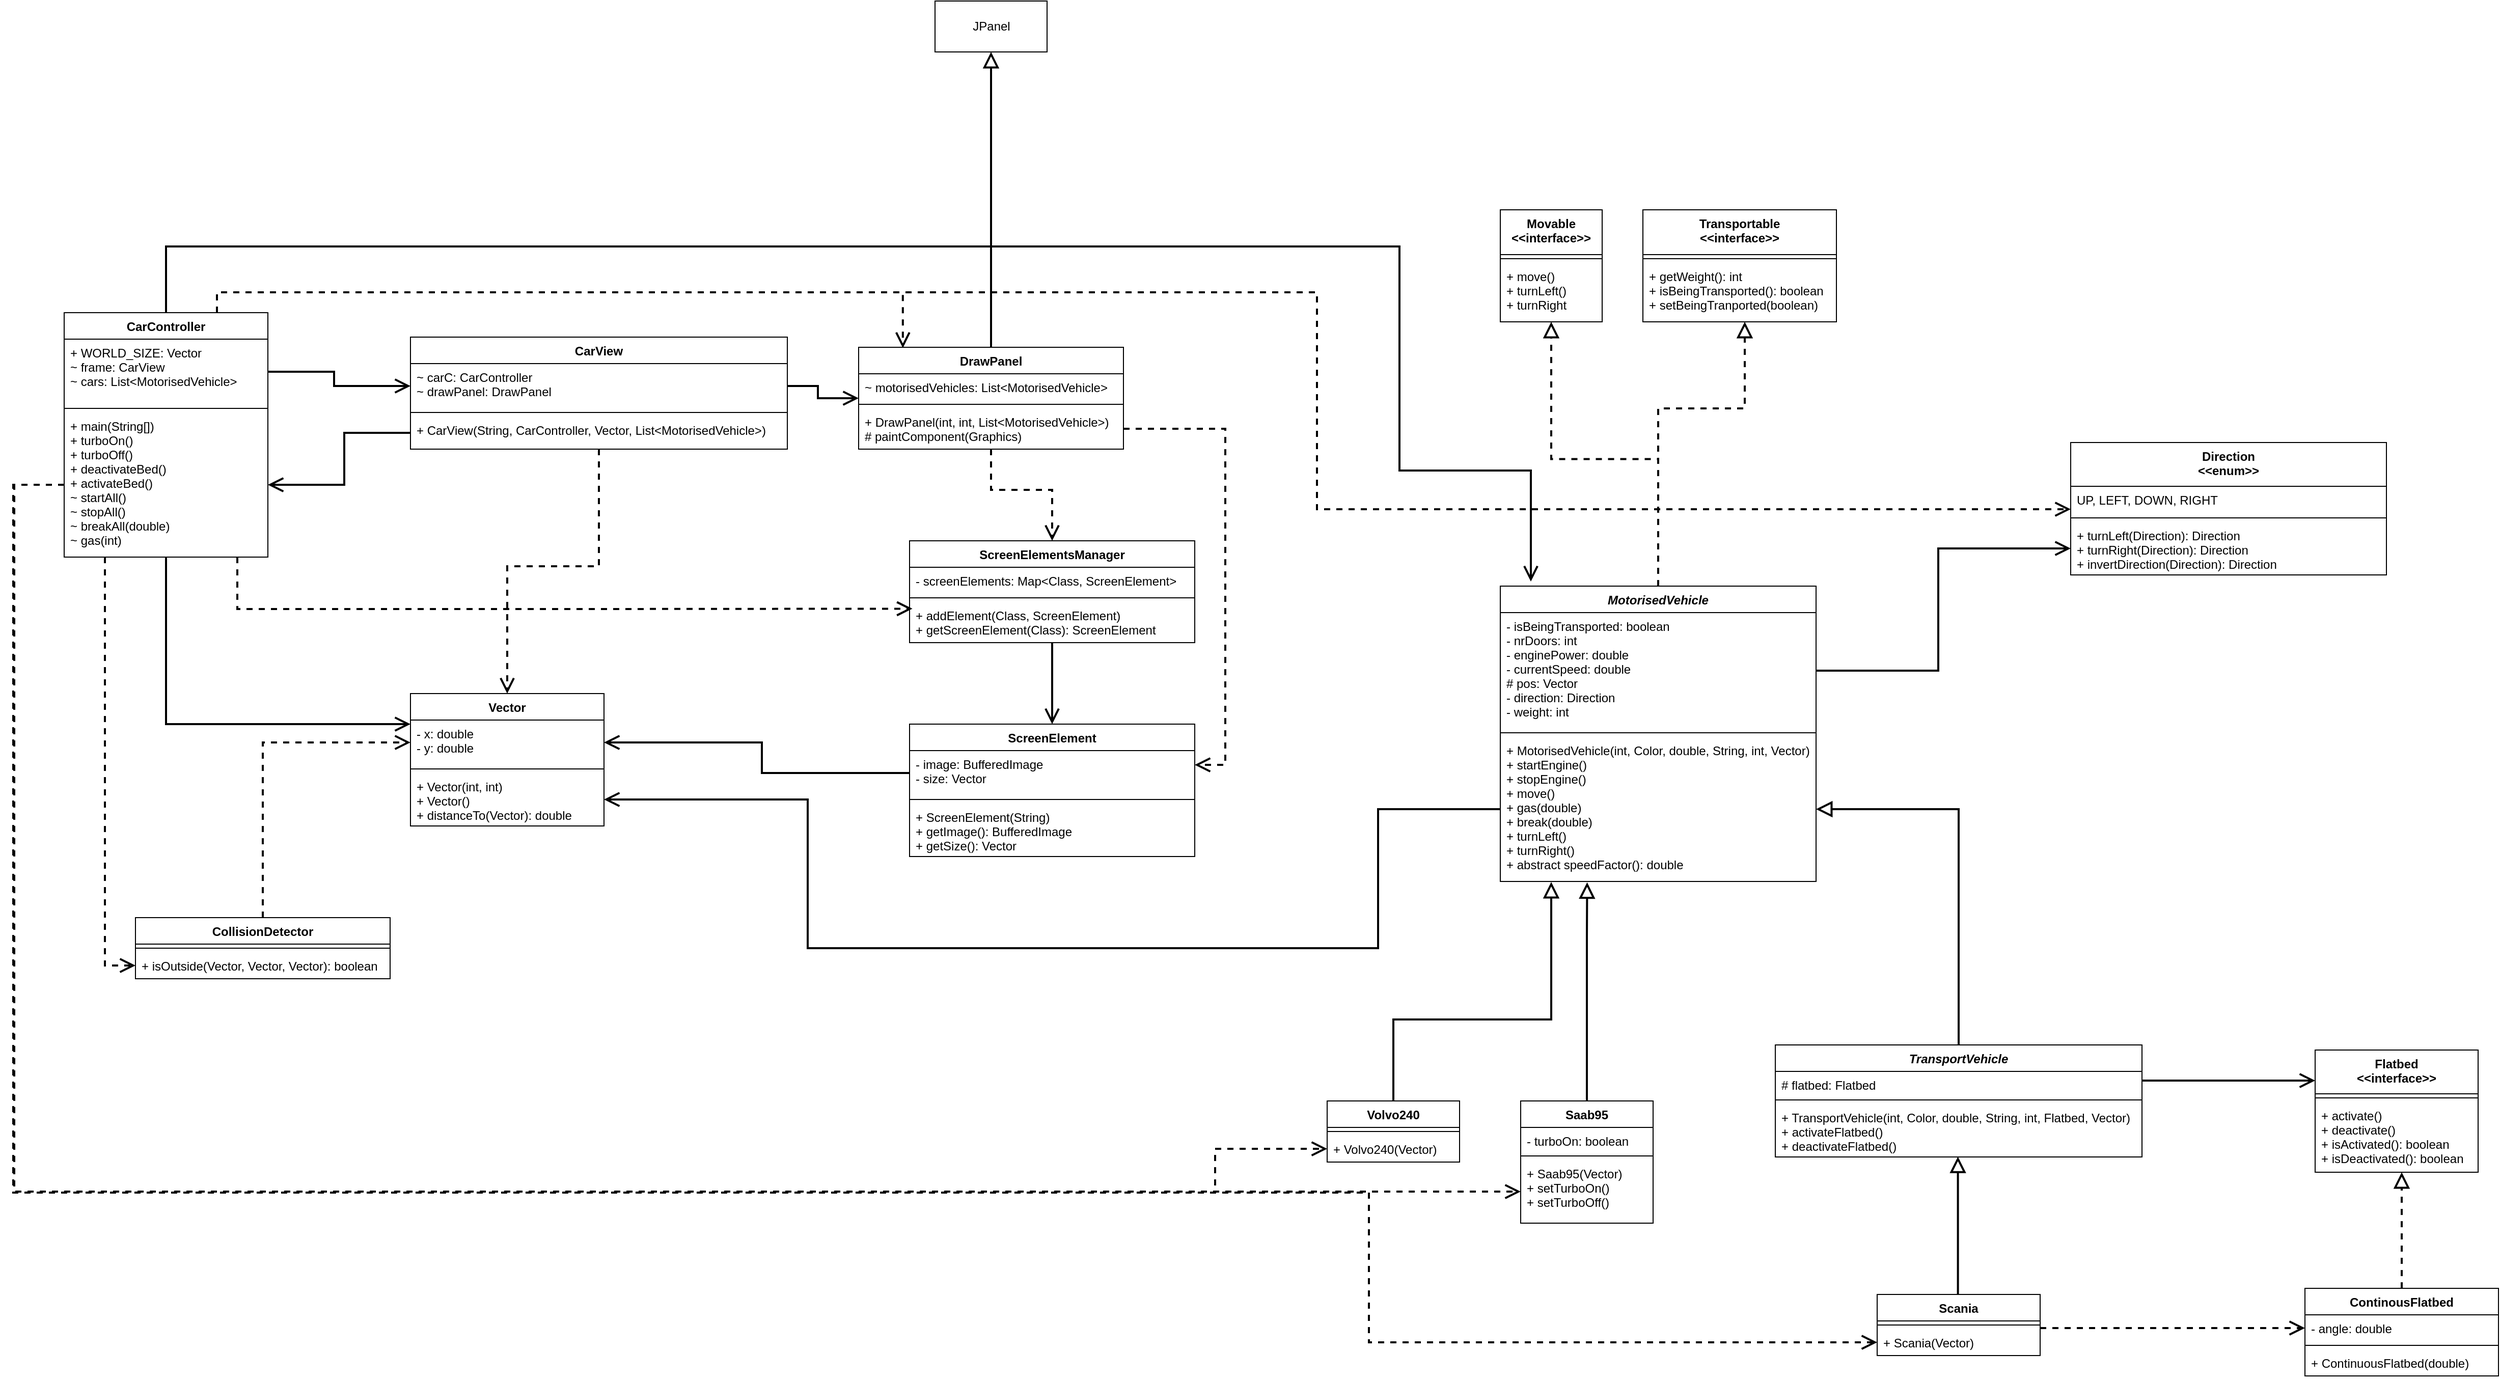 <mxfile version="12.3.7" type="github" pages="3">
  <diagram id="S3boWNUAbr6cdMEhZepz" name="First">
    <mxGraphModel dx="2272" dy="1892" grid="1" gridSize="10" guides="1" tooltips="1" connect="1" arrows="1" fold="1" page="1" pageScale="1" pageWidth="850" pageHeight="1100" math="0" shadow="0">
      <root>
        <mxCell id="0"/>
        <mxCell id="1" parent="0"/>
        <mxCell id="bAPzMN1ctLrp0MAVzlvX-47" style="edgeStyle=orthogonalEdgeStyle;rounded=0;orthogonalLoop=1;jettySize=auto;html=1;endArrow=open;endFill=0;endSize=11;strokeWidth=2;" parent="1" source="bAPzMN1ctLrp0MAVzlvX-1" target="bAPzMN1ctLrp0MAVzlvX-42" edge="1">
          <mxGeometry relative="1" as="geometry">
            <Array as="points">
              <mxPoint x="120" y="540"/>
            </Array>
          </mxGeometry>
        </mxCell>
        <mxCell id="bAPzMN1ctLrp0MAVzlvX-122" style="edgeStyle=orthogonalEdgeStyle;rounded=0;orthogonalLoop=1;jettySize=auto;html=1;dashed=1;endArrow=open;endFill=0;endSize=11;strokeWidth=2;" parent="1" source="bAPzMN1ctLrp0MAVzlvX-1" target="bAPzMN1ctLrp0MAVzlvX-120" edge="1">
          <mxGeometry relative="1" as="geometry">
            <Array as="points">
              <mxPoint x="60" y="777"/>
            </Array>
          </mxGeometry>
        </mxCell>
        <mxCell id="bAPzMN1ctLrp0MAVzlvX-123" style="edgeStyle=orthogonalEdgeStyle;rounded=0;orthogonalLoop=1;jettySize=auto;html=1;endArrow=open;endFill=0;endSize=11;strokeWidth=2;" parent="1" source="bAPzMN1ctLrp0MAVzlvX-1" edge="1">
          <mxGeometry relative="1" as="geometry">
            <mxPoint x="1460" y="400" as="targetPoint"/>
            <Array as="points">
              <mxPoint x="120" y="71"/>
              <mxPoint x="1331" y="71"/>
              <mxPoint x="1331" y="291"/>
              <mxPoint x="1460" y="291"/>
            </Array>
          </mxGeometry>
        </mxCell>
        <mxCell id="bAPzMN1ctLrp0MAVzlvX-131" style="edgeStyle=orthogonalEdgeStyle;rounded=0;orthogonalLoop=1;jettySize=auto;html=1;exitX=0.75;exitY=0;exitDx=0;exitDy=0;entryX=0.167;entryY=0.007;entryDx=0;entryDy=0;entryPerimeter=0;dashed=1;endArrow=open;endFill=0;endSize=11;strokeWidth=2;" parent="1" source="bAPzMN1ctLrp0MAVzlvX-1" target="bAPzMN1ctLrp0MAVzlvX-16" edge="1">
          <mxGeometry relative="1" as="geometry"/>
        </mxCell>
        <mxCell id="tQ2zFOnPwoy1xVJXbLoF-2" style="edgeStyle=orthogonalEdgeStyle;rounded=0;orthogonalLoop=1;jettySize=auto;html=1;exitX=0.75;exitY=0;exitDx=0;exitDy=0;endArrow=open;endFill=0;endSize=11;strokeWidth=2;dashed=1;" parent="1" source="bAPzMN1ctLrp0MAVzlvX-1" target="bAPzMN1ctLrp0MAVzlvX-67" edge="1">
          <mxGeometry relative="1" as="geometry">
            <Array as="points">
              <mxPoint x="170" y="116"/>
              <mxPoint x="1250" y="116"/>
              <mxPoint x="1250" y="329"/>
            </Array>
          </mxGeometry>
        </mxCell>
        <mxCell id="bAPzMN1ctLrp0MAVzlvX-1" value="CarController" style="swimlane;fontStyle=1;align=center;verticalAlign=top;childLayout=stackLayout;horizontal=1;startSize=26;horizontalStack=0;resizeParent=1;resizeParentMax=0;resizeLast=0;collapsible=1;marginBottom=0;" parent="1" vertex="1">
          <mxGeometry x="20" y="136" width="200" height="240" as="geometry"/>
        </mxCell>
        <mxCell id="bAPzMN1ctLrp0MAVzlvX-2" value="+ WORLD_SIZE: Vector&#xa;~ frame: CarView&#xa;~ cars: List&lt;MotorisedVehicle&gt;" style="text;strokeColor=none;fillColor=none;align=left;verticalAlign=top;spacingLeft=4;spacingRight=4;overflow=hidden;rotatable=0;points=[[0,0.5],[1,0.5]];portConstraint=eastwest;" parent="bAPzMN1ctLrp0MAVzlvX-1" vertex="1">
          <mxGeometry y="26" width="200" height="64" as="geometry"/>
        </mxCell>
        <mxCell id="bAPzMN1ctLrp0MAVzlvX-3" value="" style="line;strokeWidth=1;fillColor=none;align=left;verticalAlign=middle;spacingTop=-1;spacingLeft=3;spacingRight=3;rotatable=0;labelPosition=right;points=[];portConstraint=eastwest;" parent="bAPzMN1ctLrp0MAVzlvX-1" vertex="1">
          <mxGeometry y="90" width="200" height="8" as="geometry"/>
        </mxCell>
        <mxCell id="bAPzMN1ctLrp0MAVzlvX-4" value="+ main(String[])&#xa;+ turboOn()&#xa;+ turboOff()&#xa;+ deactivateBed()&#xa;+ activateBed()&#xa;~ startAll()&#xa;~ stopAll()&#xa;~ breakAll(double)&#xa;~ gas(int)" style="text;strokeColor=none;fillColor=none;align=left;verticalAlign=top;spacingLeft=4;spacingRight=4;overflow=hidden;rotatable=0;points=[[0,0.5],[1,0.5]];portConstraint=eastwest;fontStyle=0" parent="bAPzMN1ctLrp0MAVzlvX-1" vertex="1">
          <mxGeometry y="98" width="200" height="142" as="geometry"/>
        </mxCell>
        <mxCell id="bAPzMN1ctLrp0MAVzlvX-48" style="edgeStyle=orthogonalEdgeStyle;rounded=0;orthogonalLoop=1;jettySize=auto;html=1;endArrow=open;endFill=0;endSize=11;strokeWidth=2;dashed=1;" parent="1" source="bAPzMN1ctLrp0MAVzlvX-5" target="bAPzMN1ctLrp0MAVzlvX-42" edge="1">
          <mxGeometry relative="1" as="geometry"/>
        </mxCell>
        <mxCell id="bAPzMN1ctLrp0MAVzlvX-5" value="CarView" style="swimlane;fontStyle=1;align=center;verticalAlign=top;childLayout=stackLayout;horizontal=1;startSize=26;horizontalStack=0;resizeParent=1;resizeParentMax=0;resizeLast=0;collapsible=1;marginBottom=0;" parent="1" vertex="1">
          <mxGeometry x="360" y="160" width="370" height="110" as="geometry"/>
        </mxCell>
        <mxCell id="bAPzMN1ctLrp0MAVzlvX-6" value="~ carC: CarController&#xa;~ drawPanel: DrawPanel" style="text;strokeColor=none;fillColor=none;align=left;verticalAlign=top;spacingLeft=4;spacingRight=4;overflow=hidden;rotatable=0;points=[[0,0.5],[1,0.5]];portConstraint=eastwest;" parent="bAPzMN1ctLrp0MAVzlvX-5" vertex="1">
          <mxGeometry y="26" width="370" height="44" as="geometry"/>
        </mxCell>
        <mxCell id="bAPzMN1ctLrp0MAVzlvX-7" value="" style="line;strokeWidth=1;fillColor=none;align=left;verticalAlign=middle;spacingTop=-1;spacingLeft=3;spacingRight=3;rotatable=0;labelPosition=right;points=[];portConstraint=eastwest;" parent="bAPzMN1ctLrp0MAVzlvX-5" vertex="1">
          <mxGeometry y="70" width="370" height="8" as="geometry"/>
        </mxCell>
        <mxCell id="bAPzMN1ctLrp0MAVzlvX-8" value="+ CarView(String, CarController, Vector, List&lt;MotorisedVehicle&gt;)&#xa;" style="text;strokeColor=none;fillColor=none;align=left;verticalAlign=top;spacingLeft=4;spacingRight=4;overflow=hidden;rotatable=0;points=[[0,0.5],[1,0.5]];portConstraint=eastwest;" parent="bAPzMN1ctLrp0MAVzlvX-5" vertex="1">
          <mxGeometry y="78" width="370" height="32" as="geometry"/>
        </mxCell>
        <mxCell id="bAPzMN1ctLrp0MAVzlvX-14" style="edgeStyle=orthogonalEdgeStyle;rounded=0;orthogonalLoop=1;jettySize=auto;html=1;exitX=1;exitY=0.5;exitDx=0;exitDy=0;entryX=0;entryY=0.5;entryDx=0;entryDy=0;endArrow=open;endFill=0;endSize=11;strokeWidth=2;" parent="1" source="bAPzMN1ctLrp0MAVzlvX-2" target="bAPzMN1ctLrp0MAVzlvX-6" edge="1">
          <mxGeometry relative="1" as="geometry"/>
        </mxCell>
        <mxCell id="bAPzMN1ctLrp0MAVzlvX-15" style="edgeStyle=orthogonalEdgeStyle;rounded=0;orthogonalLoop=1;jettySize=auto;html=1;exitX=0;exitY=0.5;exitDx=0;exitDy=0;endArrow=open;endFill=0;endSize=11;strokeWidth=2;" parent="1" source="bAPzMN1ctLrp0MAVzlvX-8" target="bAPzMN1ctLrp0MAVzlvX-4" edge="1">
          <mxGeometry relative="1" as="geometry"/>
        </mxCell>
        <mxCell id="bAPzMN1ctLrp0MAVzlvX-22" style="edgeStyle=orthogonalEdgeStyle;rounded=0;orthogonalLoop=1;jettySize=auto;html=1;exitX=0.5;exitY=0;exitDx=0;exitDy=0;entryX=0.5;entryY=1;entryDx=0;entryDy=0;endArrow=block;endFill=0;endSize=11;strokeWidth=2;" parent="1" source="bAPzMN1ctLrp0MAVzlvX-16" target="bAPzMN1ctLrp0MAVzlvX-20" edge="1">
          <mxGeometry relative="1" as="geometry"/>
        </mxCell>
        <mxCell id="bAPzMN1ctLrp0MAVzlvX-35" style="edgeStyle=orthogonalEdgeStyle;rounded=0;orthogonalLoop=1;jettySize=auto;html=1;entryX=0.5;entryY=0;entryDx=0;entryDy=0;endArrow=open;endFill=0;endSize=11;strokeWidth=2;dashed=1;" parent="1" source="bAPzMN1ctLrp0MAVzlvX-16" target="bAPzMN1ctLrp0MAVzlvX-24" edge="1">
          <mxGeometry relative="1" as="geometry"/>
        </mxCell>
        <mxCell id="bAPzMN1ctLrp0MAVzlvX-16" value="DrawPanel" style="swimlane;fontStyle=1;align=center;verticalAlign=top;childLayout=stackLayout;horizontal=1;startSize=26;horizontalStack=0;resizeParent=1;resizeParentMax=0;resizeLast=0;collapsible=1;marginBottom=0;" parent="1" vertex="1">
          <mxGeometry x="800" y="170" width="260" height="100" as="geometry"/>
        </mxCell>
        <mxCell id="bAPzMN1ctLrp0MAVzlvX-17" value="~ motorisedVehicles: List&lt;MotorisedVehicle&gt;" style="text;strokeColor=none;fillColor=none;align=left;verticalAlign=top;spacingLeft=4;spacingRight=4;overflow=hidden;rotatable=0;points=[[0,0.5],[1,0.5]];portConstraint=eastwest;" parent="bAPzMN1ctLrp0MAVzlvX-16" vertex="1">
          <mxGeometry y="26" width="260" height="26" as="geometry"/>
        </mxCell>
        <mxCell id="bAPzMN1ctLrp0MAVzlvX-18" value="" style="line;strokeWidth=1;fillColor=none;align=left;verticalAlign=middle;spacingTop=-1;spacingLeft=3;spacingRight=3;rotatable=0;labelPosition=right;points=[];portConstraint=eastwest;" parent="bAPzMN1ctLrp0MAVzlvX-16" vertex="1">
          <mxGeometry y="52" width="260" height="8" as="geometry"/>
        </mxCell>
        <mxCell id="bAPzMN1ctLrp0MAVzlvX-19" value="+ DrawPanel(int, int, List&lt;MotorisedVehicle&gt;)&#xa;# paintComponent(Graphics)" style="text;strokeColor=none;fillColor=none;align=left;verticalAlign=top;spacingLeft=4;spacingRight=4;overflow=hidden;rotatable=0;points=[[0,0.5],[1,0.5]];portConstraint=eastwest;" parent="bAPzMN1ctLrp0MAVzlvX-16" vertex="1">
          <mxGeometry y="60" width="260" height="40" as="geometry"/>
        </mxCell>
        <mxCell id="bAPzMN1ctLrp0MAVzlvX-20" value="JPanel" style="html=1;" parent="1" vertex="1">
          <mxGeometry x="875" y="-170" width="110" height="50" as="geometry"/>
        </mxCell>
        <mxCell id="bAPzMN1ctLrp0MAVzlvX-21" style="edgeStyle=orthogonalEdgeStyle;rounded=0;orthogonalLoop=1;jettySize=auto;html=1;exitX=1;exitY=0.5;exitDx=0;exitDy=0;entryX=0;entryY=0.5;entryDx=0;entryDy=0;endArrow=open;endFill=0;endSize=11;strokeWidth=2;" parent="1" source="bAPzMN1ctLrp0MAVzlvX-6" target="bAPzMN1ctLrp0MAVzlvX-16" edge="1">
          <mxGeometry relative="1" as="geometry"/>
        </mxCell>
        <mxCell id="bAPzMN1ctLrp0MAVzlvX-40" value="" style="edgeStyle=orthogonalEdgeStyle;rounded=0;orthogonalLoop=1;jettySize=auto;html=1;endArrow=open;endFill=0;endSize=11;strokeWidth=2;" parent="1" source="bAPzMN1ctLrp0MAVzlvX-24" target="bAPzMN1ctLrp0MAVzlvX-36" edge="1">
          <mxGeometry relative="1" as="geometry"/>
        </mxCell>
        <mxCell id="bAPzMN1ctLrp0MAVzlvX-24" value="ScreenElementsManager" style="swimlane;fontStyle=1;align=center;verticalAlign=top;childLayout=stackLayout;horizontal=1;startSize=26;horizontalStack=0;resizeParent=1;resizeParentMax=0;resizeLast=0;collapsible=1;marginBottom=0;" parent="1" vertex="1">
          <mxGeometry x="850" y="360" width="280" height="100" as="geometry"/>
        </mxCell>
        <mxCell id="bAPzMN1ctLrp0MAVzlvX-25" value="- screenElements: Map&lt;Class, ScreenElement&gt;" style="text;strokeColor=none;fillColor=none;align=left;verticalAlign=top;spacingLeft=4;spacingRight=4;overflow=hidden;rotatable=0;points=[[0,0.5],[1,0.5]];portConstraint=eastwest;" parent="bAPzMN1ctLrp0MAVzlvX-24" vertex="1">
          <mxGeometry y="26" width="280" height="26" as="geometry"/>
        </mxCell>
        <mxCell id="bAPzMN1ctLrp0MAVzlvX-26" value="" style="line;strokeWidth=1;fillColor=none;align=left;verticalAlign=middle;spacingTop=-1;spacingLeft=3;spacingRight=3;rotatable=0;labelPosition=right;points=[];portConstraint=eastwest;" parent="bAPzMN1ctLrp0MAVzlvX-24" vertex="1">
          <mxGeometry y="52" width="280" height="8" as="geometry"/>
        </mxCell>
        <mxCell id="bAPzMN1ctLrp0MAVzlvX-27" value="+ addElement(Class, ScreenElement)&#xa;+ getScreenElement(Class): ScreenElement" style="text;strokeColor=none;fillColor=none;align=left;verticalAlign=top;spacingLeft=4;spacingRight=4;overflow=hidden;rotatable=0;points=[[0,0.5],[1,0.5]];portConstraint=eastwest;" parent="bAPzMN1ctLrp0MAVzlvX-24" vertex="1">
          <mxGeometry y="60" width="280" height="40" as="geometry"/>
        </mxCell>
        <mxCell id="bAPzMN1ctLrp0MAVzlvX-36" value="ScreenElement" style="swimlane;fontStyle=1;align=center;verticalAlign=top;childLayout=stackLayout;horizontal=1;startSize=26;horizontalStack=0;resizeParent=1;resizeParentMax=0;resizeLast=0;collapsible=1;marginBottom=0;" parent="1" vertex="1">
          <mxGeometry x="850" y="540" width="280" height="130" as="geometry"/>
        </mxCell>
        <mxCell id="bAPzMN1ctLrp0MAVzlvX-37" value="- image: BufferedImage&#xa;- size: Vector" style="text;strokeColor=none;fillColor=none;align=left;verticalAlign=top;spacingLeft=4;spacingRight=4;overflow=hidden;rotatable=0;points=[[0,0.5],[1,0.5]];portConstraint=eastwest;" parent="bAPzMN1ctLrp0MAVzlvX-36" vertex="1">
          <mxGeometry y="26" width="280" height="44" as="geometry"/>
        </mxCell>
        <mxCell id="bAPzMN1ctLrp0MAVzlvX-38" value="" style="line;strokeWidth=1;fillColor=none;align=left;verticalAlign=middle;spacingTop=-1;spacingLeft=3;spacingRight=3;rotatable=0;labelPosition=right;points=[];portConstraint=eastwest;" parent="bAPzMN1ctLrp0MAVzlvX-36" vertex="1">
          <mxGeometry y="70" width="280" height="8" as="geometry"/>
        </mxCell>
        <mxCell id="bAPzMN1ctLrp0MAVzlvX-39" value="+ ScreenElement(String)&#xa;+ getImage(): BufferedImage&#xa;+ getSize(): Vector" style="text;strokeColor=none;fillColor=none;align=left;verticalAlign=top;spacingLeft=4;spacingRight=4;overflow=hidden;rotatable=0;points=[[0,0.5],[1,0.5]];portConstraint=eastwest;" parent="bAPzMN1ctLrp0MAVzlvX-36" vertex="1">
          <mxGeometry y="78" width="280" height="52" as="geometry"/>
        </mxCell>
        <mxCell id="bAPzMN1ctLrp0MAVzlvX-41" style="edgeStyle=orthogonalEdgeStyle;rounded=0;orthogonalLoop=1;jettySize=auto;html=1;entryX=1;entryY=0.318;entryDx=0;entryDy=0;entryPerimeter=0;dashed=1;endArrow=open;endFill=0;endSize=11;strokeWidth=2;" parent="1" source="bAPzMN1ctLrp0MAVzlvX-19" target="bAPzMN1ctLrp0MAVzlvX-37" edge="1">
          <mxGeometry relative="1" as="geometry"/>
        </mxCell>
        <mxCell id="bAPzMN1ctLrp0MAVzlvX-42" value="Vector" style="swimlane;fontStyle=1;align=center;verticalAlign=top;childLayout=stackLayout;horizontal=1;startSize=26;horizontalStack=0;resizeParent=1;resizeParentMax=0;resizeLast=0;collapsible=1;marginBottom=0;" parent="1" vertex="1">
          <mxGeometry x="360" y="510" width="190" height="130" as="geometry"/>
        </mxCell>
        <mxCell id="bAPzMN1ctLrp0MAVzlvX-43" value="- x: double&#xa;- y: double" style="text;strokeColor=none;fillColor=none;align=left;verticalAlign=top;spacingLeft=4;spacingRight=4;overflow=hidden;rotatable=0;points=[[0,0.5],[1,0.5]];portConstraint=eastwest;" parent="bAPzMN1ctLrp0MAVzlvX-42" vertex="1">
          <mxGeometry y="26" width="190" height="44" as="geometry"/>
        </mxCell>
        <mxCell id="bAPzMN1ctLrp0MAVzlvX-44" value="" style="line;strokeWidth=1;fillColor=none;align=left;verticalAlign=middle;spacingTop=-1;spacingLeft=3;spacingRight=3;rotatable=0;labelPosition=right;points=[];portConstraint=eastwest;" parent="bAPzMN1ctLrp0MAVzlvX-42" vertex="1">
          <mxGeometry y="70" width="190" height="8" as="geometry"/>
        </mxCell>
        <mxCell id="bAPzMN1ctLrp0MAVzlvX-45" value="+ Vector(int, int)&#xa;+ Vector()&#xa;+ distanceTo(Vector): double" style="text;strokeColor=none;fillColor=none;align=left;verticalAlign=top;spacingLeft=4;spacingRight=4;overflow=hidden;rotatable=0;points=[[0,0.5],[1,0.5]];portConstraint=eastwest;" parent="bAPzMN1ctLrp0MAVzlvX-42" vertex="1">
          <mxGeometry y="78" width="190" height="52" as="geometry"/>
        </mxCell>
        <mxCell id="bAPzMN1ctLrp0MAVzlvX-46" style="edgeStyle=orthogonalEdgeStyle;rounded=0;orthogonalLoop=1;jettySize=auto;html=1;exitX=0;exitY=0.5;exitDx=0;exitDy=0;endArrow=open;endFill=0;endSize=11;strokeWidth=2;" parent="1" source="bAPzMN1ctLrp0MAVzlvX-37" target="bAPzMN1ctLrp0MAVzlvX-43" edge="1">
          <mxGeometry relative="1" as="geometry"/>
        </mxCell>
        <mxCell id="bAPzMN1ctLrp0MAVzlvX-57" value="" style="edgeStyle=orthogonalEdgeStyle;rounded=0;orthogonalLoop=1;jettySize=auto;html=1;dashed=1;endArrow=block;endFill=0;endSize=11;strokeWidth=2;" parent="1" source="bAPzMN1ctLrp0MAVzlvX-49" target="bAPzMN1ctLrp0MAVzlvX-53" edge="1">
          <mxGeometry relative="1" as="geometry"/>
        </mxCell>
        <mxCell id="bAPzMN1ctLrp0MAVzlvX-61" style="edgeStyle=orthogonalEdgeStyle;rounded=0;orthogonalLoop=1;jettySize=auto;html=1;dashed=1;endArrow=block;endFill=0;endSize=11;strokeWidth=2;" parent="1" source="bAPzMN1ctLrp0MAVzlvX-49" target="bAPzMN1ctLrp0MAVzlvX-60" edge="1">
          <mxGeometry relative="1" as="geometry">
            <Array as="points">
              <mxPoint x="1585" y="230"/>
              <mxPoint x="1670" y="230"/>
            </Array>
          </mxGeometry>
        </mxCell>
        <mxCell id="bAPzMN1ctLrp0MAVzlvX-49" value="MotorisedVehicle" style="swimlane;fontStyle=3;align=center;verticalAlign=top;childLayout=stackLayout;horizontal=1;startSize=26;horizontalStack=0;resizeParent=1;resizeParentMax=0;resizeLast=0;collapsible=1;marginBottom=0;" parent="1" vertex="1">
          <mxGeometry x="1430" y="404.5" width="310" height="290" as="geometry"/>
        </mxCell>
        <mxCell id="bAPzMN1ctLrp0MAVzlvX-50" value="- isBeingTransported: boolean&#xa;- nrDoors: int&#xa;- enginePower: double&#xa;- currentSpeed: double&#xa;# pos: Vector&#xa;- direction: Direction&#xa;- weight: int" style="text;strokeColor=none;fillColor=none;align=left;verticalAlign=top;spacingLeft=4;spacingRight=4;overflow=hidden;rotatable=0;points=[[0,0.5],[1,0.5]];portConstraint=eastwest;" parent="bAPzMN1ctLrp0MAVzlvX-49" vertex="1">
          <mxGeometry y="26" width="310" height="114" as="geometry"/>
        </mxCell>
        <mxCell id="bAPzMN1ctLrp0MAVzlvX-51" value="" style="line;strokeWidth=1;fillColor=none;align=left;verticalAlign=middle;spacingTop=-1;spacingLeft=3;spacingRight=3;rotatable=0;labelPosition=right;points=[];portConstraint=eastwest;" parent="bAPzMN1ctLrp0MAVzlvX-49" vertex="1">
          <mxGeometry y="140" width="310" height="8" as="geometry"/>
        </mxCell>
        <mxCell id="bAPzMN1ctLrp0MAVzlvX-52" value="+ MotorisedVehicle(int, Color, double, String, int, Vector)&#xa;+ startEngine()&#xa;+ stopEngine()&#xa;+ move()&#xa;+ gas(double)&#xa;+ break(double)&#xa;+ turnLeft()&#xa;+ turnRight()&#xa;+ abstract speedFactor(): double" style="text;strokeColor=none;fillColor=none;align=left;verticalAlign=top;spacingLeft=4;spacingRight=4;overflow=hidden;rotatable=0;points=[[0,0.5],[1,0.5]];portConstraint=eastwest;" parent="bAPzMN1ctLrp0MAVzlvX-49" vertex="1">
          <mxGeometry y="148" width="310" height="142" as="geometry"/>
        </mxCell>
        <mxCell id="bAPzMN1ctLrp0MAVzlvX-98" style="edgeStyle=orthogonalEdgeStyle;rounded=0;orthogonalLoop=1;jettySize=auto;html=1;endArrow=block;endFill=0;endSize=11;strokeWidth=2;" parent="1" source="bAPzMN1ctLrp0MAVzlvX-74" edge="1">
          <mxGeometry relative="1" as="geometry">
            <mxPoint x="1480" y="695" as="targetPoint"/>
            <Array as="points">
              <mxPoint x="1325" y="830"/>
              <mxPoint x="1480" y="830"/>
              <mxPoint x="1480" y="695"/>
            </Array>
          </mxGeometry>
        </mxCell>
        <mxCell id="bAPzMN1ctLrp0MAVzlvX-74" value="Volvo240" style="swimlane;fontStyle=1;align=center;verticalAlign=top;childLayout=stackLayout;horizontal=1;startSize=26;horizontalStack=0;resizeParent=1;resizeParentMax=0;resizeLast=0;collapsible=1;marginBottom=0;" parent="1" vertex="1">
          <mxGeometry x="1260" y="910" width="130" height="60" as="geometry"/>
        </mxCell>
        <mxCell id="bAPzMN1ctLrp0MAVzlvX-76" value="" style="line;strokeWidth=1;fillColor=none;align=left;verticalAlign=middle;spacingTop=-1;spacingLeft=3;spacingRight=3;rotatable=0;labelPosition=right;points=[];portConstraint=eastwest;" parent="bAPzMN1ctLrp0MAVzlvX-74" vertex="1">
          <mxGeometry y="26" width="130" height="8" as="geometry"/>
        </mxCell>
        <mxCell id="bAPzMN1ctLrp0MAVzlvX-77" value="+ Volvo240(Vector)" style="text;strokeColor=none;fillColor=none;align=left;verticalAlign=top;spacingLeft=4;spacingRight=4;overflow=hidden;rotatable=0;points=[[0,0.5],[1,0.5]];portConstraint=eastwest;" parent="bAPzMN1ctLrp0MAVzlvX-74" vertex="1">
          <mxGeometry y="34" width="130" height="26" as="geometry"/>
        </mxCell>
        <mxCell id="bAPzMN1ctLrp0MAVzlvX-53" value="Movable&#xa;&lt;&lt;interface&gt;&gt;" style="swimlane;fontStyle=1;align=center;verticalAlign=top;childLayout=stackLayout;horizontal=1;startSize=44;horizontalStack=0;resizeParent=1;resizeParentMax=0;resizeLast=0;collapsible=1;marginBottom=0;" parent="1" vertex="1">
          <mxGeometry x="1430" y="35" width="100" height="110" as="geometry"/>
        </mxCell>
        <mxCell id="bAPzMN1ctLrp0MAVzlvX-55" value="" style="line;strokeWidth=1;fillColor=none;align=left;verticalAlign=middle;spacingTop=-1;spacingLeft=3;spacingRight=3;rotatable=0;labelPosition=right;points=[];portConstraint=eastwest;" parent="bAPzMN1ctLrp0MAVzlvX-53" vertex="1">
          <mxGeometry y="44" width="100" height="8" as="geometry"/>
        </mxCell>
        <mxCell id="bAPzMN1ctLrp0MAVzlvX-56" value="+ move()&#xa;+ turnLeft()&#xa;+ turnRight" style="text;strokeColor=none;fillColor=none;align=left;verticalAlign=top;spacingLeft=4;spacingRight=4;overflow=hidden;rotatable=0;points=[[0,0.5],[1,0.5]];portConstraint=eastwest;" parent="bAPzMN1ctLrp0MAVzlvX-53" vertex="1">
          <mxGeometry y="52" width="100" height="58" as="geometry"/>
        </mxCell>
        <mxCell id="bAPzMN1ctLrp0MAVzlvX-58" value="Transportable&#xa;&lt;&lt;interface&gt;&gt;" style="swimlane;fontStyle=1;align=center;verticalAlign=top;childLayout=stackLayout;horizontal=1;startSize=44;horizontalStack=0;resizeParent=1;resizeParentMax=0;resizeLast=0;collapsible=1;marginBottom=0;" parent="1" vertex="1">
          <mxGeometry x="1570" y="35" width="190" height="110" as="geometry"/>
        </mxCell>
        <mxCell id="bAPzMN1ctLrp0MAVzlvX-59" value="" style="line;strokeWidth=1;fillColor=none;align=left;verticalAlign=middle;spacingTop=-1;spacingLeft=3;spacingRight=3;rotatable=0;labelPosition=right;points=[];portConstraint=eastwest;" parent="bAPzMN1ctLrp0MAVzlvX-58" vertex="1">
          <mxGeometry y="44" width="190" height="8" as="geometry"/>
        </mxCell>
        <mxCell id="bAPzMN1ctLrp0MAVzlvX-60" value="+ getWeight(): int&#xa;+ isBeingTransported(): boolean&#xa;+ setBeingTranported(boolean)" style="text;strokeColor=none;fillColor=none;align=left;verticalAlign=top;spacingLeft=4;spacingRight=4;overflow=hidden;rotatable=0;points=[[0,0.5],[1,0.5]];portConstraint=eastwest;" parent="bAPzMN1ctLrp0MAVzlvX-58" vertex="1">
          <mxGeometry y="52" width="190" height="58" as="geometry"/>
        </mxCell>
        <mxCell id="bAPzMN1ctLrp0MAVzlvX-66" value="Direction&#xa;&lt;&lt;enum&gt;&gt;" style="swimlane;fontStyle=1;align=center;verticalAlign=top;childLayout=stackLayout;horizontal=1;startSize=43;horizontalStack=0;resizeParent=1;resizeParentMax=0;resizeLast=0;collapsible=1;marginBottom=0;" parent="1" vertex="1">
          <mxGeometry x="1990" y="263.5" width="310" height="130" as="geometry"/>
        </mxCell>
        <mxCell id="bAPzMN1ctLrp0MAVzlvX-67" value="UP, LEFT, DOWN, RIGHT" style="text;strokeColor=none;fillColor=none;align=left;verticalAlign=top;spacingLeft=4;spacingRight=4;overflow=hidden;rotatable=0;points=[[0,0.5],[1,0.5]];portConstraint=eastwest;" parent="bAPzMN1ctLrp0MAVzlvX-66" vertex="1">
          <mxGeometry y="43" width="310" height="27" as="geometry"/>
        </mxCell>
        <mxCell id="bAPzMN1ctLrp0MAVzlvX-68" value="" style="line;strokeWidth=1;fillColor=none;align=left;verticalAlign=middle;spacingTop=-1;spacingLeft=3;spacingRight=3;rotatable=0;labelPosition=right;points=[];portConstraint=eastwest;" parent="bAPzMN1ctLrp0MAVzlvX-66" vertex="1">
          <mxGeometry y="70" width="310" height="8" as="geometry"/>
        </mxCell>
        <mxCell id="bAPzMN1ctLrp0MAVzlvX-69" value="+ turnLeft(Direction): Direction&#xa;+ turnRight(Direction): Direction&#xa;+ invertDirection(Direction): Direction" style="text;strokeColor=none;fillColor=none;align=left;verticalAlign=top;spacingLeft=4;spacingRight=4;overflow=hidden;rotatable=0;points=[[0,0.5],[1,0.5]];portConstraint=eastwest;" parent="bAPzMN1ctLrp0MAVzlvX-66" vertex="1">
          <mxGeometry y="78" width="310" height="52" as="geometry"/>
        </mxCell>
        <mxCell id="bAPzMN1ctLrp0MAVzlvX-71" style="edgeStyle=orthogonalEdgeStyle;rounded=0;orthogonalLoop=1;jettySize=auto;html=1;endArrow=open;endFill=0;endSize=11;strokeWidth=2;" parent="1" source="bAPzMN1ctLrp0MAVzlvX-50" target="bAPzMN1ctLrp0MAVzlvX-69" edge="1">
          <mxGeometry relative="1" as="geometry"/>
        </mxCell>
        <mxCell id="bAPzMN1ctLrp0MAVzlvX-97" style="edgeStyle=orthogonalEdgeStyle;rounded=0;orthogonalLoop=1;jettySize=auto;html=1;endArrow=block;endFill=0;endSize=11;strokeWidth=2;entryX=0.275;entryY=1.006;entryDx=0;entryDy=0;entryPerimeter=0;" parent="1" source="bAPzMN1ctLrp0MAVzlvX-86" target="bAPzMN1ctLrp0MAVzlvX-52" edge="1">
          <mxGeometry relative="1" as="geometry">
            <mxPoint x="1515" y="710" as="targetPoint"/>
            <Array as="points">
              <mxPoint x="1515" y="750"/>
              <mxPoint x="1515" y="750"/>
            </Array>
          </mxGeometry>
        </mxCell>
        <mxCell id="bAPzMN1ctLrp0MAVzlvX-86" value="Saab95" style="swimlane;fontStyle=1;align=center;verticalAlign=top;childLayout=stackLayout;horizontal=1;startSize=26;horizontalStack=0;resizeParent=1;resizeParentMax=0;resizeLast=0;collapsible=1;marginBottom=0;" parent="1" vertex="1">
          <mxGeometry x="1450" y="910" width="130" height="120" as="geometry"/>
        </mxCell>
        <mxCell id="bAPzMN1ctLrp0MAVzlvX-87" value="- turboOn: boolean" style="text;strokeColor=none;fillColor=none;align=left;verticalAlign=top;spacingLeft=4;spacingRight=4;overflow=hidden;rotatable=0;points=[[0,0.5],[1,0.5]];portConstraint=eastwest;" parent="bAPzMN1ctLrp0MAVzlvX-86" vertex="1">
          <mxGeometry y="26" width="130" height="24" as="geometry"/>
        </mxCell>
        <mxCell id="bAPzMN1ctLrp0MAVzlvX-88" value="" style="line;strokeWidth=1;fillColor=none;align=left;verticalAlign=middle;spacingTop=-1;spacingLeft=3;spacingRight=3;rotatable=0;labelPosition=right;points=[];portConstraint=eastwest;" parent="bAPzMN1ctLrp0MAVzlvX-86" vertex="1">
          <mxGeometry y="50" width="130" height="8" as="geometry"/>
        </mxCell>
        <mxCell id="bAPzMN1ctLrp0MAVzlvX-89" value="+ Saab95(Vector)&#xa;+ setTurboOn()&#xa;+ setTurboOff()" style="text;strokeColor=none;fillColor=none;align=left;verticalAlign=top;spacingLeft=4;spacingRight=4;overflow=hidden;rotatable=0;points=[[0,0.5],[1,0.5]];portConstraint=eastwest;" parent="bAPzMN1ctLrp0MAVzlvX-86" vertex="1">
          <mxGeometry y="58" width="130" height="62" as="geometry"/>
        </mxCell>
        <mxCell id="bAPzMN1ctLrp0MAVzlvX-96" style="edgeStyle=orthogonalEdgeStyle;rounded=0;orthogonalLoop=1;jettySize=auto;html=1;endArrow=block;endFill=0;endSize=11;strokeWidth=2;" parent="1" source="bAPzMN1ctLrp0MAVzlvX-92" target="bAPzMN1ctLrp0MAVzlvX-52" edge="1">
          <mxGeometry relative="1" as="geometry"/>
        </mxCell>
        <mxCell id="bAPzMN1ctLrp0MAVzlvX-128" style="edgeStyle=orthogonalEdgeStyle;rounded=0;orthogonalLoop=1;jettySize=auto;html=1;entryX=0;entryY=0.25;entryDx=0;entryDy=0;endArrow=open;endFill=0;endSize=11;strokeWidth=2;" parent="1" source="bAPzMN1ctLrp0MAVzlvX-92" target="bAPzMN1ctLrp0MAVzlvX-105" edge="1">
          <mxGeometry relative="1" as="geometry">
            <Array as="points">
              <mxPoint x="2080" y="890"/>
              <mxPoint x="2080" y="890"/>
            </Array>
          </mxGeometry>
        </mxCell>
        <mxCell id="bAPzMN1ctLrp0MAVzlvX-92" value="TransportVehicle" style="swimlane;fontStyle=3;align=center;verticalAlign=top;childLayout=stackLayout;horizontal=1;startSize=26;horizontalStack=0;resizeParent=1;resizeParentMax=0;resizeLast=0;collapsible=1;marginBottom=0;" parent="1" vertex="1">
          <mxGeometry x="1700" y="855" width="360" height="110" as="geometry"/>
        </mxCell>
        <mxCell id="bAPzMN1ctLrp0MAVzlvX-93" value="# flatbed: Flatbed" style="text;strokeColor=none;fillColor=none;align=left;verticalAlign=top;spacingLeft=4;spacingRight=4;overflow=hidden;rotatable=0;points=[[0,0.5],[1,0.5]];portConstraint=eastwest;" parent="bAPzMN1ctLrp0MAVzlvX-92" vertex="1">
          <mxGeometry y="26" width="360" height="24" as="geometry"/>
        </mxCell>
        <mxCell id="bAPzMN1ctLrp0MAVzlvX-94" value="" style="line;strokeWidth=1;fillColor=none;align=left;verticalAlign=middle;spacingTop=-1;spacingLeft=3;spacingRight=3;rotatable=0;labelPosition=right;points=[];portConstraint=eastwest;" parent="bAPzMN1ctLrp0MAVzlvX-92" vertex="1">
          <mxGeometry y="50" width="360" height="8" as="geometry"/>
        </mxCell>
        <mxCell id="bAPzMN1ctLrp0MAVzlvX-95" value="+ TransportVehicle(int, Color, double, String, int, Flatbed, Vector)&#xa;+ activateFlatbed()&#xa;+ deactivateFlatbed()" style="text;strokeColor=none;fillColor=none;align=left;verticalAlign=top;spacingLeft=4;spacingRight=4;overflow=hidden;rotatable=0;points=[[0,0.5],[1,0.5]];portConstraint=eastwest;" parent="bAPzMN1ctLrp0MAVzlvX-92" vertex="1">
          <mxGeometry y="58" width="360" height="52" as="geometry"/>
        </mxCell>
        <mxCell id="bAPzMN1ctLrp0MAVzlvX-99" style="edgeStyle=orthogonalEdgeStyle;rounded=0;orthogonalLoop=1;jettySize=auto;html=1;endArrow=open;endFill=0;endSize=11;strokeWidth=2;" parent="1" source="bAPzMN1ctLrp0MAVzlvX-52" target="bAPzMN1ctLrp0MAVzlvX-45" edge="1">
          <mxGeometry relative="1" as="geometry">
            <Array as="points">
              <mxPoint x="1310" y="623"/>
              <mxPoint x="1310" y="760"/>
              <mxPoint x="750" y="760"/>
              <mxPoint x="750" y="614"/>
            </Array>
          </mxGeometry>
        </mxCell>
        <mxCell id="bAPzMN1ctLrp0MAVzlvX-104" style="edgeStyle=orthogonalEdgeStyle;rounded=0;orthogonalLoop=1;jettySize=auto;html=1;endArrow=block;endFill=0;endSize=11;strokeWidth=2;entryX=0.498;entryY=0.994;entryDx=0;entryDy=0;entryPerimeter=0;" parent="1" source="bAPzMN1ctLrp0MAVzlvX-100" target="bAPzMN1ctLrp0MAVzlvX-95" edge="1">
          <mxGeometry relative="1" as="geometry">
            <Array as="points">
              <mxPoint x="1880" y="1037"/>
            </Array>
          </mxGeometry>
        </mxCell>
        <mxCell id="bAPzMN1ctLrp0MAVzlvX-129" style="edgeStyle=orthogonalEdgeStyle;rounded=0;orthogonalLoop=1;jettySize=auto;html=1;entryX=0;entryY=0.5;entryDx=0;entryDy=0;endArrow=open;endFill=0;endSize=11;strokeWidth=2;dashed=1;" parent="1" source="bAPzMN1ctLrp0MAVzlvX-100" target="bAPzMN1ctLrp0MAVzlvX-110" edge="1">
          <mxGeometry relative="1" as="geometry">
            <Array as="points">
              <mxPoint x="1820" y="1133"/>
              <mxPoint x="1820" y="1133"/>
            </Array>
          </mxGeometry>
        </mxCell>
        <mxCell id="bAPzMN1ctLrp0MAVzlvX-100" value="Scania" style="swimlane;fontStyle=1;align=center;verticalAlign=top;childLayout=stackLayout;horizontal=1;startSize=26;horizontalStack=0;resizeParent=1;resizeParentMax=0;resizeLast=0;collapsible=1;marginBottom=0;" parent="1" vertex="1">
          <mxGeometry x="1800" y="1100" width="160" height="60" as="geometry"/>
        </mxCell>
        <mxCell id="bAPzMN1ctLrp0MAVzlvX-102" value="" style="line;strokeWidth=1;fillColor=none;align=left;verticalAlign=middle;spacingTop=-1;spacingLeft=3;spacingRight=3;rotatable=0;labelPosition=right;points=[];portConstraint=eastwest;" parent="bAPzMN1ctLrp0MAVzlvX-100" vertex="1">
          <mxGeometry y="26" width="160" height="8" as="geometry"/>
        </mxCell>
        <mxCell id="bAPzMN1ctLrp0MAVzlvX-103" value="+ Scania(Vector)" style="text;strokeColor=none;fillColor=none;align=left;verticalAlign=top;spacingLeft=4;spacingRight=4;overflow=hidden;rotatable=0;points=[[0,0.5],[1,0.5]];portConstraint=eastwest;" parent="bAPzMN1ctLrp0MAVzlvX-100" vertex="1">
          <mxGeometry y="34" width="160" height="26" as="geometry"/>
        </mxCell>
        <mxCell id="bAPzMN1ctLrp0MAVzlvX-105" value="Flatbed&#xa;&lt;&lt;interface&gt;&gt;" style="swimlane;fontStyle=1;align=center;verticalAlign=top;childLayout=stackLayout;horizontal=1;startSize=43;horizontalStack=0;resizeParent=1;resizeParentMax=0;resizeLast=0;collapsible=1;marginBottom=0;" parent="1" vertex="1">
          <mxGeometry x="2230" y="860" width="160" height="120" as="geometry"/>
        </mxCell>
        <mxCell id="bAPzMN1ctLrp0MAVzlvX-107" value="" style="line;strokeWidth=1;fillColor=none;align=left;verticalAlign=middle;spacingTop=-1;spacingLeft=3;spacingRight=3;rotatable=0;labelPosition=right;points=[];portConstraint=eastwest;" parent="bAPzMN1ctLrp0MAVzlvX-105" vertex="1">
          <mxGeometry y="43" width="160" height="8" as="geometry"/>
        </mxCell>
        <mxCell id="bAPzMN1ctLrp0MAVzlvX-108" value="+ activate()&#xa;+ deactivate()&#xa;+ isActivated(): boolean&#xa;+ isDeactivated(): boolean" style="text;strokeColor=none;fillColor=none;align=left;verticalAlign=top;spacingLeft=4;spacingRight=4;overflow=hidden;rotatable=0;points=[[0,0.5],[1,0.5]];portConstraint=eastwest;" parent="bAPzMN1ctLrp0MAVzlvX-105" vertex="1">
          <mxGeometry y="51" width="160" height="69" as="geometry"/>
        </mxCell>
        <mxCell id="bAPzMN1ctLrp0MAVzlvX-114" style="edgeStyle=orthogonalEdgeStyle;rounded=0;orthogonalLoop=1;jettySize=auto;html=1;endArrow=block;endFill=0;endSize=11;strokeWidth=2;dashed=1;" parent="1" source="bAPzMN1ctLrp0MAVzlvX-109" target="bAPzMN1ctLrp0MAVzlvX-108" edge="1">
          <mxGeometry relative="1" as="geometry">
            <Array as="points">
              <mxPoint x="2315" y="1040"/>
              <mxPoint x="2315" y="1040"/>
            </Array>
          </mxGeometry>
        </mxCell>
        <mxCell id="bAPzMN1ctLrp0MAVzlvX-109" value="ContinousFlatbed" style="swimlane;fontStyle=1;align=center;verticalAlign=top;childLayout=stackLayout;horizontal=1;startSize=26;horizontalStack=0;resizeParent=1;resizeParentMax=0;resizeLast=0;collapsible=1;marginBottom=0;" parent="1" vertex="1">
          <mxGeometry x="2220" y="1094" width="190" height="86" as="geometry"/>
        </mxCell>
        <mxCell id="bAPzMN1ctLrp0MAVzlvX-110" value="- angle: double" style="text;strokeColor=none;fillColor=none;align=left;verticalAlign=top;spacingLeft=4;spacingRight=4;overflow=hidden;rotatable=0;points=[[0,0.5],[1,0.5]];portConstraint=eastwest;" parent="bAPzMN1ctLrp0MAVzlvX-109" vertex="1">
          <mxGeometry y="26" width="190" height="26" as="geometry"/>
        </mxCell>
        <mxCell id="bAPzMN1ctLrp0MAVzlvX-111" value="" style="line;strokeWidth=1;fillColor=none;align=left;verticalAlign=middle;spacingTop=-1;spacingLeft=3;spacingRight=3;rotatable=0;labelPosition=right;points=[];portConstraint=eastwest;" parent="bAPzMN1ctLrp0MAVzlvX-109" vertex="1">
          <mxGeometry y="52" width="190" height="8" as="geometry"/>
        </mxCell>
        <mxCell id="bAPzMN1ctLrp0MAVzlvX-112" value="+ ContinuousFlatbed(double)" style="text;strokeColor=none;fillColor=none;align=left;verticalAlign=top;spacingLeft=4;spacingRight=4;overflow=hidden;rotatable=0;points=[[0,0.5],[1,0.5]];portConstraint=eastwest;" parent="bAPzMN1ctLrp0MAVzlvX-109" vertex="1">
          <mxGeometry y="60" width="190" height="26" as="geometry"/>
        </mxCell>
        <mxCell id="bAPzMN1ctLrp0MAVzlvX-121" style="edgeStyle=orthogonalEdgeStyle;rounded=0;orthogonalLoop=1;jettySize=auto;html=1;endArrow=open;endFill=0;endSize=11;strokeWidth=2;dashed=1;" parent="1" source="bAPzMN1ctLrp0MAVzlvX-117" target="bAPzMN1ctLrp0MAVzlvX-43" edge="1">
          <mxGeometry relative="1" as="geometry"/>
        </mxCell>
        <mxCell id="bAPzMN1ctLrp0MAVzlvX-117" value="CollisionDetector" style="swimlane;fontStyle=1;align=center;verticalAlign=top;childLayout=stackLayout;horizontal=1;startSize=26;horizontalStack=0;resizeParent=1;resizeParentMax=0;resizeLast=0;collapsible=1;marginBottom=0;" parent="1" vertex="1">
          <mxGeometry x="90" y="730" width="250" height="60" as="geometry"/>
        </mxCell>
        <mxCell id="bAPzMN1ctLrp0MAVzlvX-119" value="" style="line;strokeWidth=1;fillColor=none;align=left;verticalAlign=middle;spacingTop=-1;spacingLeft=3;spacingRight=3;rotatable=0;labelPosition=right;points=[];portConstraint=eastwest;" parent="bAPzMN1ctLrp0MAVzlvX-117" vertex="1">
          <mxGeometry y="26" width="250" height="8" as="geometry"/>
        </mxCell>
        <mxCell id="bAPzMN1ctLrp0MAVzlvX-120" value="+ isOutside(Vector, Vector, Vector): boolean" style="text;strokeColor=none;fillColor=none;align=left;verticalAlign=top;spacingLeft=4;spacingRight=4;overflow=hidden;rotatable=0;points=[[0,0.5],[1,0.5]];portConstraint=eastwest;" parent="bAPzMN1ctLrp0MAVzlvX-117" vertex="1">
          <mxGeometry y="34" width="250" height="26" as="geometry"/>
        </mxCell>
        <mxCell id="bAPzMN1ctLrp0MAVzlvX-124" style="edgeStyle=orthogonalEdgeStyle;rounded=0;orthogonalLoop=1;jettySize=auto;html=1;endArrow=open;endFill=0;endSize=11;strokeWidth=2;dashed=1;" parent="1" source="bAPzMN1ctLrp0MAVzlvX-4" target="bAPzMN1ctLrp0MAVzlvX-89" edge="1">
          <mxGeometry relative="1" as="geometry">
            <Array as="points">
              <mxPoint x="-29" y="305"/>
              <mxPoint x="-29" y="999"/>
            </Array>
          </mxGeometry>
        </mxCell>
        <mxCell id="bAPzMN1ctLrp0MAVzlvX-125" style="edgeStyle=orthogonalEdgeStyle;rounded=0;orthogonalLoop=1;jettySize=auto;html=1;entryX=0;entryY=0.5;entryDx=0;entryDy=0;dashed=1;endArrow=open;endFill=0;endSize=11;strokeWidth=2;" parent="1" source="bAPzMN1ctLrp0MAVzlvX-4" target="bAPzMN1ctLrp0MAVzlvX-103" edge="1">
          <mxGeometry relative="1" as="geometry">
            <Array as="points">
              <mxPoint x="-30" y="305"/>
              <mxPoint x="-30" y="1000"/>
              <mxPoint x="1301" y="1000"/>
              <mxPoint x="1301" y="1147"/>
            </Array>
          </mxGeometry>
        </mxCell>
        <mxCell id="bAPzMN1ctLrp0MAVzlvX-126" style="edgeStyle=orthogonalEdgeStyle;rounded=0;orthogonalLoop=1;jettySize=auto;html=1;entryX=0.01;entryY=0.167;entryDx=0;entryDy=0;entryPerimeter=0;dashed=1;endArrow=open;endFill=0;endSize=11;strokeWidth=2;" parent="1" source="bAPzMN1ctLrp0MAVzlvX-4" target="bAPzMN1ctLrp0MAVzlvX-27" edge="1">
          <mxGeometry relative="1" as="geometry">
            <Array as="points">
              <mxPoint x="190" y="427"/>
              <mxPoint x="530" y="427"/>
            </Array>
          </mxGeometry>
        </mxCell>
        <mxCell id="bAPzMN1ctLrp0MAVzlvX-130" style="edgeStyle=orthogonalEdgeStyle;rounded=0;orthogonalLoop=1;jettySize=auto;html=1;entryX=0;entryY=0.5;entryDx=0;entryDy=0;dashed=1;endArrow=open;endFill=0;endSize=11;strokeWidth=2;" parent="1" source="bAPzMN1ctLrp0MAVzlvX-4" target="bAPzMN1ctLrp0MAVzlvX-77" edge="1">
          <mxGeometry relative="1" as="geometry">
            <Array as="points">
              <mxPoint x="-30" y="305"/>
              <mxPoint x="-30" y="1000"/>
              <mxPoint x="1150" y="1000"/>
              <mxPoint x="1150" y="957"/>
            </Array>
          </mxGeometry>
        </mxCell>
      </root>
    </mxGraphModel>
  </diagram>
  <diagram id="2aLqQv209vnvn9kZO1Zs" name="Improved">
    <mxGraphModel dx="2272" dy="1892" grid="1" gridSize="10" guides="1" tooltips="1" connect="1" arrows="1" fold="1" page="1" pageScale="1" pageWidth="850" pageHeight="1100" math="0" shadow="0">
      <root>
        <mxCell id="Vsto2BwzqbZzr-l-gOFW-0"/>
        <mxCell id="Vsto2BwzqbZzr-l-gOFW-1" parent="Vsto2BwzqbZzr-l-gOFW-0"/>
        <mxCell id="uOh4N47Xgn6k85_bCHC3-18" value="" style="rounded=1;whiteSpace=wrap;html=1;" parent="Vsto2BwzqbZzr-l-gOFW-1" vertex="1">
          <mxGeometry x="1260" y="-420" width="1880" height="1830" as="geometry"/>
        </mxCell>
        <mxCell id="rxG_ySYRE93F4SO_AOch-0" style="edgeStyle=orthogonalEdgeStyle;rounded=0;orthogonalLoop=1;jettySize=auto;html=1;endArrow=open;endFill=0;endSize=11;strokeWidth=2;" parent="Vsto2BwzqbZzr-l-gOFW-1" source="rxG_ySYRE93F4SO_AOch-4" target="rxG_ySYRE93F4SO_AOch-33" edge="1">
          <mxGeometry relative="1" as="geometry">
            <Array as="points">
              <mxPoint x="120" y="540"/>
            </Array>
          </mxGeometry>
        </mxCell>
        <mxCell id="rxG_ySYRE93F4SO_AOch-1" style="edgeStyle=orthogonalEdgeStyle;rounded=0;orthogonalLoop=1;jettySize=auto;html=1;dashed=1;endArrow=open;endFill=0;endSize=11;strokeWidth=2;" parent="Vsto2BwzqbZzr-l-gOFW-1" source="rxG_ySYRE93F4SO_AOch-4" target="rxG_ySYRE93F4SO_AOch-87" edge="1">
          <mxGeometry relative="1" as="geometry">
            <Array as="points">
              <mxPoint x="60" y="777"/>
            </Array>
          </mxGeometry>
        </mxCell>
        <mxCell id="rxG_ySYRE93F4SO_AOch-2" style="edgeStyle=orthogonalEdgeStyle;rounded=0;orthogonalLoop=1;jettySize=auto;html=1;endArrow=open;endFill=0;endSize=11;strokeWidth=2;" parent="Vsto2BwzqbZzr-l-gOFW-1" source="rxG_ySYRE93F4SO_AOch-4" target="uOh4N47Xgn6k85_bCHC3-2" edge="1">
          <mxGeometry relative="1" as="geometry">
            <mxPoint x="1460.667" y="400" as="targetPoint"/>
            <Array as="points">
              <mxPoint x="120" y="71"/>
              <mxPoint x="1340" y="71"/>
              <mxPoint x="1340" y="36"/>
            </Array>
          </mxGeometry>
        </mxCell>
        <mxCell id="rxG_ySYRE93F4SO_AOch-4" value="CarController" style="swimlane;fontStyle=1;align=center;verticalAlign=top;childLayout=stackLayout;horizontal=1;startSize=26;horizontalStack=0;resizeParent=1;resizeParentMax=0;resizeLast=0;collapsible=1;marginBottom=0;" parent="Vsto2BwzqbZzr-l-gOFW-1" vertex="1">
          <mxGeometry x="20" y="136" width="200" height="240" as="geometry"/>
        </mxCell>
        <mxCell id="rxG_ySYRE93F4SO_AOch-5" value="+ WORLD_SIZE: Vector&#xa;~ frame: CarView&#xa;~ cars: List&lt;Vehicle&gt;" style="text;strokeColor=none;fillColor=none;align=left;verticalAlign=top;spacingLeft=4;spacingRight=4;overflow=hidden;rotatable=0;points=[[0,0.5],[1,0.5]];portConstraint=eastwest;" parent="rxG_ySYRE93F4SO_AOch-4" vertex="1">
          <mxGeometry y="26" width="200" height="64" as="geometry"/>
        </mxCell>
        <mxCell id="rxG_ySYRE93F4SO_AOch-6" value="" style="line;strokeWidth=1;fillColor=none;align=left;verticalAlign=middle;spacingTop=-1;spacingLeft=3;spacingRight=3;rotatable=0;labelPosition=right;points=[];portConstraint=eastwest;" parent="rxG_ySYRE93F4SO_AOch-4" vertex="1">
          <mxGeometry y="90" width="200" height="8" as="geometry"/>
        </mxCell>
        <mxCell id="rxG_ySYRE93F4SO_AOch-7" value="+ turboOn()&#xa;+ turboOff()&#xa;+ deactivateBed()&#xa;+ activateBed()&#xa;~ startAll()&#xa;~ stopAll()&#xa;~ breakAll(double)&#xa;~ gas(int)" style="text;strokeColor=none;fillColor=none;align=left;verticalAlign=top;spacingLeft=4;spacingRight=4;overflow=hidden;rotatable=0;points=[[0,0.5],[1,0.5]];portConstraint=eastwest;fontStyle=0" parent="rxG_ySYRE93F4SO_AOch-4" vertex="1">
          <mxGeometry y="98" width="200" height="142" as="geometry"/>
        </mxCell>
        <mxCell id="rxG_ySYRE93F4SO_AOch-8" style="edgeStyle=orthogonalEdgeStyle;rounded=0;orthogonalLoop=1;jettySize=auto;html=1;endArrow=open;endFill=0;endSize=11;strokeWidth=2;dashed=1;" parent="Vsto2BwzqbZzr-l-gOFW-1" source="rxG_ySYRE93F4SO_AOch-9" target="rxG_ySYRE93F4SO_AOch-33" edge="1">
          <mxGeometry relative="1" as="geometry">
            <Array as="points">
              <mxPoint x="546" y="385"/>
              <mxPoint x="455" y="385"/>
            </Array>
          </mxGeometry>
        </mxCell>
        <mxCell id="rxG_ySYRE93F4SO_AOch-9" value="CarView" style="swimlane;fontStyle=1;align=center;verticalAlign=top;childLayout=stackLayout;horizontal=1;startSize=26;horizontalStack=0;resizeParent=1;resizeParentMax=0;resizeLast=0;collapsible=1;marginBottom=0;" parent="Vsto2BwzqbZzr-l-gOFW-1" vertex="1">
          <mxGeometry x="361" y="160" width="370" height="130" as="geometry"/>
        </mxCell>
        <mxCell id="rxG_ySYRE93F4SO_AOch-10" value="~ carC: CarController&#xa;~ drawPanel: DrawPanel" style="text;strokeColor=none;fillColor=none;align=left;verticalAlign=top;spacingLeft=4;spacingRight=4;overflow=hidden;rotatable=0;points=[[0,0.5],[1,0.5]];portConstraint=eastwest;" parent="rxG_ySYRE93F4SO_AOch-9" vertex="1">
          <mxGeometry y="26" width="370" height="44" as="geometry"/>
        </mxCell>
        <mxCell id="rxG_ySYRE93F4SO_AOch-11" value="" style="line;strokeWidth=1;fillColor=none;align=left;verticalAlign=middle;spacingTop=-1;spacingLeft=3;spacingRight=3;rotatable=0;labelPosition=right;points=[];portConstraint=eastwest;" parent="rxG_ySYRE93F4SO_AOch-9" vertex="1">
          <mxGeometry y="70" width="370" height="8" as="geometry"/>
        </mxCell>
        <mxCell id="rxG_ySYRE93F4SO_AOch-12" value="+ CarView(String, CarController, Vector, List&lt;Vehicle&gt;)&#xa;+ repaint()" style="text;strokeColor=none;fillColor=none;align=left;verticalAlign=top;spacingLeft=4;spacingRight=4;overflow=hidden;rotatable=0;points=[[0,0.5],[1,0.5]];portConstraint=eastwest;" parent="rxG_ySYRE93F4SO_AOch-9" vertex="1">
          <mxGeometry y="78" width="370" height="52" as="geometry"/>
        </mxCell>
        <mxCell id="rxG_ySYRE93F4SO_AOch-13" style="edgeStyle=orthogonalEdgeStyle;rounded=0;orthogonalLoop=1;jettySize=auto;html=1;exitX=1;exitY=0.5;exitDx=0;exitDy=0;entryX=0;entryY=0.5;entryDx=0;entryDy=0;endArrow=open;endFill=0;endSize=11;strokeWidth=2;" parent="Vsto2BwzqbZzr-l-gOFW-1" source="rxG_ySYRE93F4SO_AOch-5" target="rxG_ySYRE93F4SO_AOch-10" edge="1">
          <mxGeometry relative="1" as="geometry"/>
        </mxCell>
        <mxCell id="rxG_ySYRE93F4SO_AOch-14" style="edgeStyle=orthogonalEdgeStyle;rounded=0;orthogonalLoop=1;jettySize=auto;html=1;exitX=0;exitY=0.5;exitDx=0;exitDy=0;endArrow=open;endFill=0;endSize=11;strokeWidth=2;" parent="Vsto2BwzqbZzr-l-gOFW-1" source="rxG_ySYRE93F4SO_AOch-12" target="rxG_ySYRE93F4SO_AOch-7" edge="1">
          <mxGeometry relative="1" as="geometry"/>
        </mxCell>
        <mxCell id="rxG_ySYRE93F4SO_AOch-15" style="edgeStyle=orthogonalEdgeStyle;rounded=0;orthogonalLoop=1;jettySize=auto;html=1;exitX=0.5;exitY=0;exitDx=0;exitDy=0;entryX=0.5;entryY=1;entryDx=0;entryDy=0;endArrow=block;endFill=0;endSize=11;strokeWidth=2;" parent="Vsto2BwzqbZzr-l-gOFW-1" source="rxG_ySYRE93F4SO_AOch-17" target="rxG_ySYRE93F4SO_AOch-21" edge="1">
          <mxGeometry relative="1" as="geometry"/>
        </mxCell>
        <mxCell id="rxG_ySYRE93F4SO_AOch-16" style="edgeStyle=orthogonalEdgeStyle;rounded=0;orthogonalLoop=1;jettySize=auto;html=1;entryX=0.5;entryY=0;entryDx=0;entryDy=0;endArrow=open;endFill=0;endSize=11;strokeWidth=2;dashed=1;" parent="Vsto2BwzqbZzr-l-gOFW-1" source="rxG_ySYRE93F4SO_AOch-17" target="rxG_ySYRE93F4SO_AOch-24" edge="1">
          <mxGeometry relative="1" as="geometry"/>
        </mxCell>
        <mxCell id="rxG_ySYRE93F4SO_AOch-17" value="DrawPanel" style="swimlane;fontStyle=1;align=center;verticalAlign=top;childLayout=stackLayout;horizontal=1;startSize=26;horizontalStack=0;resizeParent=1;resizeParentMax=0;resizeLast=0;collapsible=1;marginBottom=0;" parent="Vsto2BwzqbZzr-l-gOFW-1" vertex="1">
          <mxGeometry x="800" y="170" width="260" height="100" as="geometry"/>
        </mxCell>
        <mxCell id="rxG_ySYRE93F4SO_AOch-18" value="~ motorisedVehicles: List&lt;Vehicle&gt;" style="text;strokeColor=none;fillColor=none;align=left;verticalAlign=top;spacingLeft=4;spacingRight=4;overflow=hidden;rotatable=0;points=[[0,0.5],[1,0.5]];portConstraint=eastwest;" parent="rxG_ySYRE93F4SO_AOch-17" vertex="1">
          <mxGeometry y="26" width="260" height="26" as="geometry"/>
        </mxCell>
        <mxCell id="rxG_ySYRE93F4SO_AOch-19" value="" style="line;strokeWidth=1;fillColor=none;align=left;verticalAlign=middle;spacingTop=-1;spacingLeft=3;spacingRight=3;rotatable=0;labelPosition=right;points=[];portConstraint=eastwest;" parent="rxG_ySYRE93F4SO_AOch-17" vertex="1">
          <mxGeometry y="52" width="260" height="8" as="geometry"/>
        </mxCell>
        <mxCell id="rxG_ySYRE93F4SO_AOch-20" value="+ DrawPanel(int, int, List&lt;Vehicle&gt;)&#xa;# paintComponent(Graphics)" style="text;strokeColor=none;fillColor=none;align=left;verticalAlign=top;spacingLeft=4;spacingRight=4;overflow=hidden;rotatable=0;points=[[0,0.5],[1,0.5]];portConstraint=eastwest;" parent="rxG_ySYRE93F4SO_AOch-17" vertex="1">
          <mxGeometry y="60" width="260" height="40" as="geometry"/>
        </mxCell>
        <mxCell id="rxG_ySYRE93F4SO_AOch-21" value="JPanel" style="html=1;" parent="Vsto2BwzqbZzr-l-gOFW-1" vertex="1">
          <mxGeometry x="875" y="-170" width="110" height="50" as="geometry"/>
        </mxCell>
        <mxCell id="rxG_ySYRE93F4SO_AOch-22" style="edgeStyle=orthogonalEdgeStyle;rounded=0;orthogonalLoop=1;jettySize=auto;html=1;exitX=1;exitY=0.5;exitDx=0;exitDy=0;entryX=0;entryY=0.5;entryDx=0;entryDy=0;endArrow=open;endFill=0;endSize=11;strokeWidth=2;" parent="Vsto2BwzqbZzr-l-gOFW-1" source="rxG_ySYRE93F4SO_AOch-10" target="rxG_ySYRE93F4SO_AOch-17" edge="1">
          <mxGeometry relative="1" as="geometry"/>
        </mxCell>
        <mxCell id="rxG_ySYRE93F4SO_AOch-23" value="" style="edgeStyle=orthogonalEdgeStyle;rounded=0;orthogonalLoop=1;jettySize=auto;html=1;endArrow=open;endFill=0;endSize=11;strokeWidth=2;" parent="Vsto2BwzqbZzr-l-gOFW-1" source="rxG_ySYRE93F4SO_AOch-24" target="rxG_ySYRE93F4SO_AOch-28" edge="1">
          <mxGeometry relative="1" as="geometry"/>
        </mxCell>
        <mxCell id="rxG_ySYRE93F4SO_AOch-24" value="ScreenElementsManager" style="swimlane;fontStyle=1;align=center;verticalAlign=top;childLayout=stackLayout;horizontal=1;startSize=26;horizontalStack=0;resizeParent=1;resizeParentMax=0;resizeLast=0;collapsible=1;marginBottom=0;" parent="Vsto2BwzqbZzr-l-gOFW-1" vertex="1">
          <mxGeometry x="850" y="360" width="280" height="100" as="geometry"/>
        </mxCell>
        <mxCell id="rxG_ySYRE93F4SO_AOch-25" value="- screenElements: Map&lt;Class, ScreenElement&gt;" style="text;strokeColor=none;fillColor=none;align=left;verticalAlign=top;spacingLeft=4;spacingRight=4;overflow=hidden;rotatable=0;points=[[0,0.5],[1,0.5]];portConstraint=eastwest;" parent="rxG_ySYRE93F4SO_AOch-24" vertex="1">
          <mxGeometry y="26" width="280" height="26" as="geometry"/>
        </mxCell>
        <mxCell id="rxG_ySYRE93F4SO_AOch-26" value="" style="line;strokeWidth=1;fillColor=none;align=left;verticalAlign=middle;spacingTop=-1;spacingLeft=3;spacingRight=3;rotatable=0;labelPosition=right;points=[];portConstraint=eastwest;" parent="rxG_ySYRE93F4SO_AOch-24" vertex="1">
          <mxGeometry y="52" width="280" height="8" as="geometry"/>
        </mxCell>
        <mxCell id="rxG_ySYRE93F4SO_AOch-27" value="+ addElement(Class, ScreenElement)&#xa;+ getScreenElement(Class): ScreenElement" style="text;strokeColor=none;fillColor=none;align=left;verticalAlign=top;spacingLeft=4;spacingRight=4;overflow=hidden;rotatable=0;points=[[0,0.5],[1,0.5]];portConstraint=eastwest;" parent="rxG_ySYRE93F4SO_AOch-24" vertex="1">
          <mxGeometry y="60" width="280" height="40" as="geometry"/>
        </mxCell>
        <mxCell id="rxG_ySYRE93F4SO_AOch-28" value="ScreenElement" style="swimlane;fontStyle=1;align=center;verticalAlign=top;childLayout=stackLayout;horizontal=1;startSize=26;horizontalStack=0;resizeParent=1;resizeParentMax=0;resizeLast=0;collapsible=1;marginBottom=0;" parent="Vsto2BwzqbZzr-l-gOFW-1" vertex="1">
          <mxGeometry x="850" y="540" width="280" height="130" as="geometry"/>
        </mxCell>
        <mxCell id="rxG_ySYRE93F4SO_AOch-29" value="- image: BufferedImage&#xa;- size: Vector" style="text;strokeColor=none;fillColor=none;align=left;verticalAlign=top;spacingLeft=4;spacingRight=4;overflow=hidden;rotatable=0;points=[[0,0.5],[1,0.5]];portConstraint=eastwest;" parent="rxG_ySYRE93F4SO_AOch-28" vertex="1">
          <mxGeometry y="26" width="280" height="44" as="geometry"/>
        </mxCell>
        <mxCell id="rxG_ySYRE93F4SO_AOch-30" value="" style="line;strokeWidth=1;fillColor=none;align=left;verticalAlign=middle;spacingTop=-1;spacingLeft=3;spacingRight=3;rotatable=0;labelPosition=right;points=[];portConstraint=eastwest;" parent="rxG_ySYRE93F4SO_AOch-28" vertex="1">
          <mxGeometry y="70" width="280" height="8" as="geometry"/>
        </mxCell>
        <mxCell id="rxG_ySYRE93F4SO_AOch-31" value="+ ScreenElement(String)&#xa;+ getImage(): BufferedImage&#xa;+ getSize(): Vector" style="text;strokeColor=none;fillColor=none;align=left;verticalAlign=top;spacingLeft=4;spacingRight=4;overflow=hidden;rotatable=0;points=[[0,0.5],[1,0.5]];portConstraint=eastwest;" parent="rxG_ySYRE93F4SO_AOch-28" vertex="1">
          <mxGeometry y="78" width="280" height="52" as="geometry"/>
        </mxCell>
        <mxCell id="rxG_ySYRE93F4SO_AOch-32" style="edgeStyle=orthogonalEdgeStyle;rounded=0;orthogonalLoop=1;jettySize=auto;html=1;entryX=1;entryY=0.318;entryDx=0;entryDy=0;entryPerimeter=0;dashed=1;endArrow=open;endFill=0;endSize=11;strokeWidth=2;" parent="Vsto2BwzqbZzr-l-gOFW-1" source="rxG_ySYRE93F4SO_AOch-20" target="rxG_ySYRE93F4SO_AOch-29" edge="1">
          <mxGeometry relative="1" as="geometry"/>
        </mxCell>
        <mxCell id="rxG_ySYRE93F4SO_AOch-33" value="Vector" style="swimlane;fontStyle=1;align=center;verticalAlign=top;childLayout=stackLayout;horizontal=1;startSize=26;horizontalStack=0;resizeParent=1;resizeParentMax=0;resizeLast=0;collapsible=1;marginBottom=0;" parent="Vsto2BwzqbZzr-l-gOFW-1" vertex="1">
          <mxGeometry x="360" y="510" width="190" height="130" as="geometry"/>
        </mxCell>
        <mxCell id="rxG_ySYRE93F4SO_AOch-34" value="- x: double&#xa;- y: double" style="text;strokeColor=none;fillColor=none;align=left;verticalAlign=top;spacingLeft=4;spacingRight=4;overflow=hidden;rotatable=0;points=[[0,0.5],[1,0.5]];portConstraint=eastwest;" parent="rxG_ySYRE93F4SO_AOch-33" vertex="1">
          <mxGeometry y="26" width="190" height="44" as="geometry"/>
        </mxCell>
        <mxCell id="rxG_ySYRE93F4SO_AOch-35" value="" style="line;strokeWidth=1;fillColor=none;align=left;verticalAlign=middle;spacingTop=-1;spacingLeft=3;spacingRight=3;rotatable=0;labelPosition=right;points=[];portConstraint=eastwest;" parent="rxG_ySYRE93F4SO_AOch-33" vertex="1">
          <mxGeometry y="70" width="190" height="8" as="geometry"/>
        </mxCell>
        <mxCell id="rxG_ySYRE93F4SO_AOch-36" value="+ Vector(int, int)&#xa;+ Vector()&#xa;+ distanceTo(Vector): double" style="text;strokeColor=none;fillColor=none;align=left;verticalAlign=top;spacingLeft=4;spacingRight=4;overflow=hidden;rotatable=0;points=[[0,0.5],[1,0.5]];portConstraint=eastwest;" parent="rxG_ySYRE93F4SO_AOch-33" vertex="1">
          <mxGeometry y="78" width="190" height="52" as="geometry"/>
        </mxCell>
        <mxCell id="rxG_ySYRE93F4SO_AOch-37" style="edgeStyle=orthogonalEdgeStyle;rounded=0;orthogonalLoop=1;jettySize=auto;html=1;exitX=0;exitY=0.5;exitDx=0;exitDy=0;endArrow=open;endFill=0;endSize=11;strokeWidth=2;" parent="Vsto2BwzqbZzr-l-gOFW-1" source="rxG_ySYRE93F4SO_AOch-29" target="rxG_ySYRE93F4SO_AOch-34" edge="1">
          <mxGeometry relative="1" as="geometry"/>
        </mxCell>
        <mxCell id="uOh4N47Xgn6k85_bCHC3-4" style="edgeStyle=orthogonalEdgeStyle;rounded=0;orthogonalLoop=1;jettySize=auto;html=1;entryX=0.292;entryY=0.992;entryDx=0;entryDy=0;entryPerimeter=0;dashed=1;endArrow=open;endFill=0;endSize=11;strokeWidth=2;" parent="Vsto2BwzqbZzr-l-gOFW-1" source="rxG_ySYRE93F4SO_AOch-40" target="uOh4N47Xgn6k85_bCHC3-2" edge="1">
          <mxGeometry relative="1" as="geometry">
            <Array as="points">
              <mxPoint x="2056" y="273"/>
              <mxPoint x="1998" y="273"/>
            </Array>
          </mxGeometry>
        </mxCell>
        <mxCell id="rxG_ySYRE93F4SO_AOch-40" value="MotorisedVehicle" style="swimlane;fontStyle=3;align=center;verticalAlign=top;childLayout=stackLayout;horizontal=1;startSize=26;horizontalStack=0;resizeParent=1;resizeParentMax=0;resizeLast=0;collapsible=1;marginBottom=0;" parent="Vsto2BwzqbZzr-l-gOFW-1" vertex="1">
          <mxGeometry x="1901" y="421" width="310" height="180" as="geometry"/>
        </mxCell>
        <mxCell id="rxG_ySYRE93F4SO_AOch-41" value="- isBeingTransported: boolean&#xa;- nrDoors: int&#xa;- enginePower: double&#xa;- currentSpeed: double&#xa;# pos: Vector&#xa;- direction: Direction&#xa;- weight: int" style="text;strokeColor=none;fillColor=none;align=left;verticalAlign=top;spacingLeft=4;spacingRight=4;overflow=hidden;rotatable=0;points=[[0,0.5],[1,0.5]];portConstraint=eastwest;" parent="rxG_ySYRE93F4SO_AOch-40" vertex="1">
          <mxGeometry y="26" width="310" height="114" as="geometry"/>
        </mxCell>
        <mxCell id="rxG_ySYRE93F4SO_AOch-42" value="" style="line;strokeWidth=1;fillColor=none;align=left;verticalAlign=middle;spacingTop=-1;spacingLeft=3;spacingRight=3;rotatable=0;labelPosition=right;points=[];portConstraint=eastwest;" parent="rxG_ySYRE93F4SO_AOch-40" vertex="1">
          <mxGeometry y="140" width="310" height="8" as="geometry"/>
        </mxCell>
        <mxCell id="rxG_ySYRE93F4SO_AOch-43" value="+ MotorisedVehicle(int, Color, double, String, int, Vector)" style="text;strokeColor=none;fillColor=none;align=left;verticalAlign=top;spacingLeft=4;spacingRight=4;overflow=hidden;rotatable=0;points=[[0,0.5],[1,0.5]];portConstraint=eastwest;" parent="rxG_ySYRE93F4SO_AOch-40" vertex="1">
          <mxGeometry y="148" width="310" height="32" as="geometry"/>
        </mxCell>
        <mxCell id="rxG_ySYRE93F4SO_AOch-44" style="edgeStyle=orthogonalEdgeStyle;rounded=0;orthogonalLoop=1;jettySize=auto;html=1;endArrow=block;endFill=0;endSize=11;strokeWidth=2;" parent="Vsto2BwzqbZzr-l-gOFW-1" source="rxG_ySYRE93F4SO_AOch-45" target="rxG_ySYRE93F4SO_AOch-43" edge="1">
          <mxGeometry relative="1" as="geometry">
            <mxPoint x="1951.667" y="710.667" as="targetPoint"/>
            <Array as="points">
              <mxPoint x="1796" y="846"/>
              <mxPoint x="1931" y="846"/>
            </Array>
          </mxGeometry>
        </mxCell>
        <mxCell id="rxG_ySYRE93F4SO_AOch-45" value="Volvo240" style="swimlane;fontStyle=1;align=center;verticalAlign=top;childLayout=stackLayout;horizontal=1;startSize=26;horizontalStack=0;resizeParent=1;resizeParentMax=0;resizeLast=0;collapsible=1;marginBottom=0;" parent="Vsto2BwzqbZzr-l-gOFW-1" vertex="1">
          <mxGeometry x="1731" y="926" width="130" height="60" as="geometry"/>
        </mxCell>
        <mxCell id="rxG_ySYRE93F4SO_AOch-46" value="" style="line;strokeWidth=1;fillColor=none;align=left;verticalAlign=middle;spacingTop=-1;spacingLeft=3;spacingRight=3;rotatable=0;labelPosition=right;points=[];portConstraint=eastwest;" parent="rxG_ySYRE93F4SO_AOch-45" vertex="1">
          <mxGeometry y="26" width="130" height="8" as="geometry"/>
        </mxCell>
        <mxCell id="rxG_ySYRE93F4SO_AOch-47" value="+ Volvo240(Vector)" style="text;strokeColor=none;fillColor=none;align=left;verticalAlign=top;spacingLeft=4;spacingRight=4;overflow=hidden;rotatable=0;points=[[0,0.5],[1,0.5]];portConstraint=eastwest;" parent="rxG_ySYRE93F4SO_AOch-45" vertex="1">
          <mxGeometry y="34" width="130" height="26" as="geometry"/>
        </mxCell>
        <mxCell id="rxG_ySYRE93F4SO_AOch-48" value="Movable&#xa;&lt;&lt;interface&gt;&gt;" style="swimlane;fontStyle=1;align=center;verticalAlign=top;childLayout=stackLayout;horizontal=1;startSize=44;horizontalStack=0;resizeParent=1;resizeParentMax=0;resizeLast=0;collapsible=1;marginBottom=0;" parent="Vsto2BwzqbZzr-l-gOFW-1" vertex="1">
          <mxGeometry x="1921" y="-285" width="110" height="140" as="geometry"/>
        </mxCell>
        <mxCell id="rxG_ySYRE93F4SO_AOch-49" value="" style="line;strokeWidth=1;fillColor=none;align=left;verticalAlign=middle;spacingTop=-1;spacingLeft=3;spacingRight=3;rotatable=0;labelPosition=right;points=[];portConstraint=eastwest;" parent="rxG_ySYRE93F4SO_AOch-48" vertex="1">
          <mxGeometry y="44" width="110" height="8" as="geometry"/>
        </mxCell>
        <mxCell id="rxG_ySYRE93F4SO_AOch-50" value="+ move()&#xa;+ turnLeft()&#xa;+ turnRight()&#xa;+ invertDirection()" style="text;strokeColor=none;fillColor=none;align=left;verticalAlign=top;spacingLeft=4;spacingRight=4;overflow=hidden;rotatable=0;points=[[0,0.5],[1,0.5]];portConstraint=eastwest;" parent="rxG_ySYRE93F4SO_AOch-48" vertex="1">
          <mxGeometry y="52" width="110" height="88" as="geometry"/>
        </mxCell>
        <mxCell id="rxG_ySYRE93F4SO_AOch-51" value="Transportable&#xa;&lt;&lt;interface&gt;&gt;" style="swimlane;fontStyle=1;align=center;verticalAlign=top;childLayout=stackLayout;horizontal=1;startSize=44;horizontalStack=0;resizeParent=1;resizeParentMax=0;resizeLast=0;collapsible=1;marginBottom=0;" parent="Vsto2BwzqbZzr-l-gOFW-1" vertex="1">
          <mxGeometry x="2041" y="-255" width="190" height="110" as="geometry"/>
        </mxCell>
        <mxCell id="rxG_ySYRE93F4SO_AOch-52" value="" style="line;strokeWidth=1;fillColor=none;align=left;verticalAlign=middle;spacingTop=-1;spacingLeft=3;spacingRight=3;rotatable=0;labelPosition=right;points=[];portConstraint=eastwest;" parent="rxG_ySYRE93F4SO_AOch-51" vertex="1">
          <mxGeometry y="44" width="190" height="8" as="geometry"/>
        </mxCell>
        <mxCell id="rxG_ySYRE93F4SO_AOch-53" value="+ getWeight(): int&#xa;+ isBeingTransported(): boolean&#xa;+ setBeingTranported(boolean)" style="text;strokeColor=none;fillColor=none;align=left;verticalAlign=top;spacingLeft=4;spacingRight=4;overflow=hidden;rotatable=0;points=[[0,0.5],[1,0.5]];portConstraint=eastwest;" parent="rxG_ySYRE93F4SO_AOch-51" vertex="1">
          <mxGeometry y="52" width="190" height="58" as="geometry"/>
        </mxCell>
        <mxCell id="rxG_ySYRE93F4SO_AOch-54" value="Direction&#xa;&lt;&lt;enum&gt;&gt;" style="swimlane;fontStyle=1;align=center;verticalAlign=top;childLayout=stackLayout;horizontal=1;startSize=43;horizontalStack=0;resizeParent=1;resizeParentMax=0;resizeLast=0;collapsible=1;marginBottom=0;" parent="Vsto2BwzqbZzr-l-gOFW-1" vertex="1">
          <mxGeometry x="2271" y="376" width="310" height="130" as="geometry"/>
        </mxCell>
        <mxCell id="rxG_ySYRE93F4SO_AOch-55" value="UP, LEFT, DOWN, RIGHT" style="text;strokeColor=none;fillColor=none;align=left;verticalAlign=top;spacingLeft=4;spacingRight=4;overflow=hidden;rotatable=0;points=[[0,0.5],[1,0.5]];portConstraint=eastwest;" parent="rxG_ySYRE93F4SO_AOch-54" vertex="1">
          <mxGeometry y="43" width="310" height="27" as="geometry"/>
        </mxCell>
        <mxCell id="rxG_ySYRE93F4SO_AOch-56" value="" style="line;strokeWidth=1;fillColor=none;align=left;verticalAlign=middle;spacingTop=-1;spacingLeft=3;spacingRight=3;rotatable=0;labelPosition=right;points=[];portConstraint=eastwest;" parent="rxG_ySYRE93F4SO_AOch-54" vertex="1">
          <mxGeometry y="70" width="310" height="8" as="geometry"/>
        </mxCell>
        <mxCell id="rxG_ySYRE93F4SO_AOch-57" value="+ turnLeft(Direction): Direction&#xa;+ turnRight(Direction): Direction&#xa;+ invertDirection(Direction): Direction" style="text;strokeColor=none;fillColor=none;align=left;verticalAlign=top;spacingLeft=4;spacingRight=4;overflow=hidden;rotatable=0;points=[[0,0.5],[1,0.5]];portConstraint=eastwest;" parent="rxG_ySYRE93F4SO_AOch-54" vertex="1">
          <mxGeometry y="78" width="310" height="52" as="geometry"/>
        </mxCell>
        <mxCell id="rxG_ySYRE93F4SO_AOch-58" style="edgeStyle=orthogonalEdgeStyle;rounded=0;orthogonalLoop=1;jettySize=auto;html=1;endArrow=open;endFill=0;endSize=11;strokeWidth=2;" parent="Vsto2BwzqbZzr-l-gOFW-1" source="rxG_ySYRE93F4SO_AOch-41" target="rxG_ySYRE93F4SO_AOch-57" edge="1">
          <mxGeometry relative="1" as="geometry"/>
        </mxCell>
        <mxCell id="rxG_ySYRE93F4SO_AOch-59" style="edgeStyle=orthogonalEdgeStyle;rounded=0;orthogonalLoop=1;jettySize=auto;html=1;endArrow=block;endFill=0;endSize=11;strokeWidth=2;entryX=0.275;entryY=1.006;entryDx=0;entryDy=0;entryPerimeter=0;" parent="Vsto2BwzqbZzr-l-gOFW-1" source="rxG_ySYRE93F4SO_AOch-60" target="rxG_ySYRE93F4SO_AOch-43" edge="1">
          <mxGeometry relative="1" as="geometry">
            <mxPoint x="1986" y="726" as="targetPoint"/>
            <Array as="points">
              <mxPoint x="1986" y="766"/>
              <mxPoint x="1986" y="766"/>
            </Array>
          </mxGeometry>
        </mxCell>
        <mxCell id="rxG_ySYRE93F4SO_AOch-60" value="Saab95" style="swimlane;fontStyle=1;align=center;verticalAlign=top;childLayout=stackLayout;horizontal=1;startSize=26;horizontalStack=0;resizeParent=1;resizeParentMax=0;resizeLast=0;collapsible=1;marginBottom=0;" parent="Vsto2BwzqbZzr-l-gOFW-1" vertex="1">
          <mxGeometry x="1921" y="926" width="130" height="120" as="geometry"/>
        </mxCell>
        <mxCell id="rxG_ySYRE93F4SO_AOch-61" value="- turboOn: boolean" style="text;strokeColor=none;fillColor=none;align=left;verticalAlign=top;spacingLeft=4;spacingRight=4;overflow=hidden;rotatable=0;points=[[0,0.5],[1,0.5]];portConstraint=eastwest;" parent="rxG_ySYRE93F4SO_AOch-60" vertex="1">
          <mxGeometry y="26" width="130" height="24" as="geometry"/>
        </mxCell>
        <mxCell id="rxG_ySYRE93F4SO_AOch-62" value="" style="line;strokeWidth=1;fillColor=none;align=left;verticalAlign=middle;spacingTop=-1;spacingLeft=3;spacingRight=3;rotatable=0;labelPosition=right;points=[];portConstraint=eastwest;" parent="rxG_ySYRE93F4SO_AOch-60" vertex="1">
          <mxGeometry y="50" width="130" height="8" as="geometry"/>
        </mxCell>
        <mxCell id="rxG_ySYRE93F4SO_AOch-63" value="+ Saab95(Vector)&#xa;+ setTurboOn()&#xa;+ setTurboOff()" style="text;strokeColor=none;fillColor=none;align=left;verticalAlign=top;spacingLeft=4;spacingRight=4;overflow=hidden;rotatable=0;points=[[0,0.5],[1,0.5]];portConstraint=eastwest;" parent="rxG_ySYRE93F4SO_AOch-60" vertex="1">
          <mxGeometry y="58" width="130" height="62" as="geometry"/>
        </mxCell>
        <mxCell id="rxG_ySYRE93F4SO_AOch-64" style="edgeStyle=orthogonalEdgeStyle;rounded=0;orthogonalLoop=1;jettySize=auto;html=1;endArrow=block;endFill=0;endSize=11;strokeWidth=2;" parent="Vsto2BwzqbZzr-l-gOFW-1" source="rxG_ySYRE93F4SO_AOch-66" target="rxG_ySYRE93F4SO_AOch-43" edge="1">
          <mxGeometry relative="1" as="geometry"/>
        </mxCell>
        <mxCell id="rxG_ySYRE93F4SO_AOch-65" style="edgeStyle=orthogonalEdgeStyle;rounded=0;orthogonalLoop=1;jettySize=auto;html=1;entryX=0;entryY=0.25;entryDx=0;entryDy=0;endArrow=open;endFill=0;endSize=11;strokeWidth=2;" parent="Vsto2BwzqbZzr-l-gOFW-1" source="rxG_ySYRE93F4SO_AOch-66" target="rxG_ySYRE93F4SO_AOch-76" edge="1">
          <mxGeometry relative="1" as="geometry">
            <Array as="points">
              <mxPoint x="2551" y="906"/>
              <mxPoint x="2551" y="906"/>
            </Array>
          </mxGeometry>
        </mxCell>
        <mxCell id="rxG_ySYRE93F4SO_AOch-66" value="TransportVehicle" style="swimlane;fontStyle=3;align=center;verticalAlign=top;childLayout=stackLayout;horizontal=1;startSize=26;horizontalStack=0;resizeParent=1;resizeParentMax=0;resizeLast=0;collapsible=1;marginBottom=0;" parent="Vsto2BwzqbZzr-l-gOFW-1" vertex="1">
          <mxGeometry x="2171" y="871" width="360" height="110" as="geometry"/>
        </mxCell>
        <mxCell id="rxG_ySYRE93F4SO_AOch-67" value="# flatbed: Flatbed" style="text;strokeColor=none;fillColor=none;align=left;verticalAlign=top;spacingLeft=4;spacingRight=4;overflow=hidden;rotatable=0;points=[[0,0.5],[1,0.5]];portConstraint=eastwest;" parent="rxG_ySYRE93F4SO_AOch-66" vertex="1">
          <mxGeometry y="26" width="360" height="24" as="geometry"/>
        </mxCell>
        <mxCell id="rxG_ySYRE93F4SO_AOch-68" value="" style="line;strokeWidth=1;fillColor=none;align=left;verticalAlign=middle;spacingTop=-1;spacingLeft=3;spacingRight=3;rotatable=0;labelPosition=right;points=[];portConstraint=eastwest;" parent="rxG_ySYRE93F4SO_AOch-66" vertex="1">
          <mxGeometry y="50" width="360" height="8" as="geometry"/>
        </mxCell>
        <mxCell id="rxG_ySYRE93F4SO_AOch-69" value="+ TransportVehicle(int, Color, double, String, int, Flatbed, Vector)&#xa;+ activateFlatbed()&#xa;+ deactivateFlatbed()" style="text;strokeColor=none;fillColor=none;align=left;verticalAlign=top;spacingLeft=4;spacingRight=4;overflow=hidden;rotatable=0;points=[[0,0.5],[1,0.5]];portConstraint=eastwest;" parent="rxG_ySYRE93F4SO_AOch-66" vertex="1">
          <mxGeometry y="58" width="360" height="52" as="geometry"/>
        </mxCell>
        <mxCell id="rxG_ySYRE93F4SO_AOch-70" style="edgeStyle=orthogonalEdgeStyle;rounded=0;orthogonalLoop=1;jettySize=auto;html=1;endArrow=open;endFill=0;endSize=11;strokeWidth=2;" parent="Vsto2BwzqbZzr-l-gOFW-1" source="rxG_ySYRE93F4SO_AOch-43" target="rxG_ySYRE93F4SO_AOch-36" edge="1">
          <mxGeometry relative="1" as="geometry">
            <Array as="points">
              <mxPoint x="1585" y="760"/>
              <mxPoint x="750" y="760"/>
              <mxPoint x="750" y="614"/>
            </Array>
          </mxGeometry>
        </mxCell>
        <mxCell id="rxG_ySYRE93F4SO_AOch-71" style="edgeStyle=orthogonalEdgeStyle;rounded=0;orthogonalLoop=1;jettySize=auto;html=1;endArrow=block;endFill=0;endSize=11;strokeWidth=2;entryX=0.498;entryY=0.994;entryDx=0;entryDy=0;entryPerimeter=0;" parent="Vsto2BwzqbZzr-l-gOFW-1" source="rxG_ySYRE93F4SO_AOch-73" target="rxG_ySYRE93F4SO_AOch-69" edge="1">
          <mxGeometry relative="1" as="geometry">
            <Array as="points">
              <mxPoint x="2351" y="1053"/>
            </Array>
          </mxGeometry>
        </mxCell>
        <mxCell id="rxG_ySYRE93F4SO_AOch-72" style="edgeStyle=orthogonalEdgeStyle;rounded=0;orthogonalLoop=1;jettySize=auto;html=1;entryX=0;entryY=0.5;entryDx=0;entryDy=0;endArrow=open;endFill=0;endSize=11;strokeWidth=2;dashed=1;" parent="Vsto2BwzqbZzr-l-gOFW-1" source="rxG_ySYRE93F4SO_AOch-73" target="rxG_ySYRE93F4SO_AOch-81" edge="1">
          <mxGeometry relative="1" as="geometry">
            <Array as="points">
              <mxPoint x="2291" y="1149"/>
              <mxPoint x="2291" y="1149"/>
            </Array>
          </mxGeometry>
        </mxCell>
        <mxCell id="rxG_ySYRE93F4SO_AOch-73" value="Scania" style="swimlane;fontStyle=1;align=center;verticalAlign=top;childLayout=stackLayout;horizontal=1;startSize=26;horizontalStack=0;resizeParent=1;resizeParentMax=0;resizeLast=0;collapsible=1;marginBottom=0;" parent="Vsto2BwzqbZzr-l-gOFW-1" vertex="1">
          <mxGeometry x="2271" y="1116" width="160" height="60" as="geometry"/>
        </mxCell>
        <mxCell id="rxG_ySYRE93F4SO_AOch-74" value="" style="line;strokeWidth=1;fillColor=none;align=left;verticalAlign=middle;spacingTop=-1;spacingLeft=3;spacingRight=3;rotatable=0;labelPosition=right;points=[];portConstraint=eastwest;" parent="rxG_ySYRE93F4SO_AOch-73" vertex="1">
          <mxGeometry y="26" width="160" height="8" as="geometry"/>
        </mxCell>
        <mxCell id="rxG_ySYRE93F4SO_AOch-75" value="+ Scania(Vector)" style="text;strokeColor=none;fillColor=none;align=left;verticalAlign=top;spacingLeft=4;spacingRight=4;overflow=hidden;rotatable=0;points=[[0,0.5],[1,0.5]];portConstraint=eastwest;" parent="rxG_ySYRE93F4SO_AOch-73" vertex="1">
          <mxGeometry y="34" width="160" height="26" as="geometry"/>
        </mxCell>
        <mxCell id="rxG_ySYRE93F4SO_AOch-76" value="Flatbed&#xa;&lt;&lt;interface&gt;&gt;" style="swimlane;fontStyle=1;align=center;verticalAlign=top;childLayout=stackLayout;horizontal=1;startSize=43;horizontalStack=0;resizeParent=1;resizeParentMax=0;resizeLast=0;collapsible=1;marginBottom=0;" parent="Vsto2BwzqbZzr-l-gOFW-1" vertex="1">
          <mxGeometry x="2701" y="876" width="160" height="120" as="geometry"/>
        </mxCell>
        <mxCell id="rxG_ySYRE93F4SO_AOch-77" value="" style="line;strokeWidth=1;fillColor=none;align=left;verticalAlign=middle;spacingTop=-1;spacingLeft=3;spacingRight=3;rotatable=0;labelPosition=right;points=[];portConstraint=eastwest;" parent="rxG_ySYRE93F4SO_AOch-76" vertex="1">
          <mxGeometry y="43" width="160" height="8" as="geometry"/>
        </mxCell>
        <mxCell id="rxG_ySYRE93F4SO_AOch-78" value="+ activate()&#xa;+ deactivate()&#xa;+ isActivated(): boolean&#xa;+ isDeactivated(): boolean" style="text;strokeColor=none;fillColor=none;align=left;verticalAlign=top;spacingLeft=4;spacingRight=4;overflow=hidden;rotatable=0;points=[[0,0.5],[1,0.5]];portConstraint=eastwest;" parent="rxG_ySYRE93F4SO_AOch-76" vertex="1">
          <mxGeometry y="51" width="160" height="69" as="geometry"/>
        </mxCell>
        <mxCell id="rxG_ySYRE93F4SO_AOch-79" style="edgeStyle=orthogonalEdgeStyle;rounded=0;orthogonalLoop=1;jettySize=auto;html=1;endArrow=block;endFill=0;endSize=11;strokeWidth=2;dashed=1;" parent="Vsto2BwzqbZzr-l-gOFW-1" source="rxG_ySYRE93F4SO_AOch-80" target="rxG_ySYRE93F4SO_AOch-78" edge="1">
          <mxGeometry relative="1" as="geometry">
            <Array as="points">
              <mxPoint x="2786" y="1056"/>
              <mxPoint x="2786" y="1056"/>
            </Array>
          </mxGeometry>
        </mxCell>
        <mxCell id="rxG_ySYRE93F4SO_AOch-80" value="ContinousFlatbed" style="swimlane;fontStyle=1;align=center;verticalAlign=top;childLayout=stackLayout;horizontal=1;startSize=26;horizontalStack=0;resizeParent=1;resizeParentMax=0;resizeLast=0;collapsible=1;marginBottom=0;" parent="Vsto2BwzqbZzr-l-gOFW-1" vertex="1">
          <mxGeometry x="2691" y="1110" width="190" height="86" as="geometry"/>
        </mxCell>
        <mxCell id="rxG_ySYRE93F4SO_AOch-81" value="- angle: double" style="text;strokeColor=none;fillColor=none;align=left;verticalAlign=top;spacingLeft=4;spacingRight=4;overflow=hidden;rotatable=0;points=[[0,0.5],[1,0.5]];portConstraint=eastwest;" parent="rxG_ySYRE93F4SO_AOch-80" vertex="1">
          <mxGeometry y="26" width="190" height="26" as="geometry"/>
        </mxCell>
        <mxCell id="rxG_ySYRE93F4SO_AOch-82" value="" style="line;strokeWidth=1;fillColor=none;align=left;verticalAlign=middle;spacingTop=-1;spacingLeft=3;spacingRight=3;rotatable=0;labelPosition=right;points=[];portConstraint=eastwest;" parent="rxG_ySYRE93F4SO_AOch-80" vertex="1">
          <mxGeometry y="52" width="190" height="8" as="geometry"/>
        </mxCell>
        <mxCell id="rxG_ySYRE93F4SO_AOch-83" value="+ ContinuousFlatbed(double)" style="text;strokeColor=none;fillColor=none;align=left;verticalAlign=top;spacingLeft=4;spacingRight=4;overflow=hidden;rotatable=0;points=[[0,0.5],[1,0.5]];portConstraint=eastwest;" parent="rxG_ySYRE93F4SO_AOch-80" vertex="1">
          <mxGeometry y="60" width="190" height="26" as="geometry"/>
        </mxCell>
        <mxCell id="rxG_ySYRE93F4SO_AOch-84" style="edgeStyle=orthogonalEdgeStyle;rounded=0;orthogonalLoop=1;jettySize=auto;html=1;endArrow=open;endFill=0;endSize=11;strokeWidth=2;dashed=1;" parent="Vsto2BwzqbZzr-l-gOFW-1" source="rxG_ySYRE93F4SO_AOch-85" target="rxG_ySYRE93F4SO_AOch-34" edge="1">
          <mxGeometry relative="1" as="geometry"/>
        </mxCell>
        <mxCell id="rxG_ySYRE93F4SO_AOch-85" value="CollisionDetector" style="swimlane;fontStyle=1;align=center;verticalAlign=top;childLayout=stackLayout;horizontal=1;startSize=26;horizontalStack=0;resizeParent=1;resizeParentMax=0;resizeLast=0;collapsible=1;marginBottom=0;" parent="Vsto2BwzqbZzr-l-gOFW-1" vertex="1">
          <mxGeometry x="90" y="730" width="250" height="60" as="geometry"/>
        </mxCell>
        <mxCell id="rxG_ySYRE93F4SO_AOch-86" value="" style="line;strokeWidth=1;fillColor=none;align=left;verticalAlign=middle;spacingTop=-1;spacingLeft=3;spacingRight=3;rotatable=0;labelPosition=right;points=[];portConstraint=eastwest;" parent="rxG_ySYRE93F4SO_AOch-85" vertex="1">
          <mxGeometry y="26" width="250" height="8" as="geometry"/>
        </mxCell>
        <mxCell id="rxG_ySYRE93F4SO_AOch-87" value="+ isOutside(Vector, Vector, Vector): boolean" style="text;strokeColor=none;fillColor=none;align=left;verticalAlign=top;spacingLeft=4;spacingRight=4;overflow=hidden;rotatable=0;points=[[0,0.5],[1,0.5]];portConstraint=eastwest;" parent="rxG_ySYRE93F4SO_AOch-85" vertex="1">
          <mxGeometry y="34" width="250" height="26" as="geometry"/>
        </mxCell>
        <mxCell id="rxG_ySYRE93F4SO_AOch-90" style="edgeStyle=orthogonalEdgeStyle;rounded=0;orthogonalLoop=1;jettySize=auto;html=1;entryX=0.01;entryY=0.167;entryDx=0;entryDy=0;entryPerimeter=0;dashed=1;endArrow=open;endFill=0;endSize=11;strokeWidth=2;" parent="Vsto2BwzqbZzr-l-gOFW-1" source="rxG_ySYRE93F4SO_AOch-7" target="rxG_ySYRE93F4SO_AOch-27" edge="1">
          <mxGeometry relative="1" as="geometry">
            <Array as="points">
              <mxPoint x="190" y="427"/>
              <mxPoint x="530" y="427"/>
            </Array>
          </mxGeometry>
        </mxCell>
        <mxCell id="uOh4N47Xgn6k85_bCHC3-7" style="edgeStyle=orthogonalEdgeStyle;rounded=0;orthogonalLoop=1;jettySize=auto;html=1;entryX=-0.015;entryY=0.891;entryDx=0;entryDy=0;entryPerimeter=0;dashed=1;endArrow=open;endFill=0;endSize=11;strokeWidth=2;" parent="Vsto2BwzqbZzr-l-gOFW-1" source="tTpFHbaemDG7Qptvgb_Q-0" target="uOh4N47Xgn6k85_bCHC3-2" edge="1">
          <mxGeometry relative="1" as="geometry">
            <Array as="points">
              <mxPoint x="1531" y="820"/>
              <mxPoint x="1701" y="820"/>
              <mxPoint x="1701" y="102"/>
            </Array>
          </mxGeometry>
        </mxCell>
        <mxCell id="uOh4N47Xgn6k85_bCHC3-8" style="edgeStyle=orthogonalEdgeStyle;rounded=0;orthogonalLoop=1;jettySize=auto;html=1;entryX=-0.031;entryY=0.269;entryDx=0;entryDy=0;entryPerimeter=0;dashed=1;endArrow=open;endFill=0;endSize=11;strokeWidth=2;" parent="Vsto2BwzqbZzr-l-gOFW-1" source="tTpFHbaemDG7Qptvgb_Q-0" target="rxG_ySYRE93F4SO_AOch-47" edge="1">
          <mxGeometry relative="1" as="geometry">
            <Array as="points">
              <mxPoint x="1646" y="1006"/>
              <mxPoint x="1646" y="967"/>
            </Array>
          </mxGeometry>
        </mxCell>
        <mxCell id="uOh4N47Xgn6k85_bCHC3-9" style="edgeStyle=orthogonalEdgeStyle;rounded=0;orthogonalLoop=1;jettySize=auto;html=1;entryX=0.015;entryY=0.371;entryDx=0;entryDy=0;entryPerimeter=0;dashed=1;endArrow=open;endFill=0;endSize=11;strokeWidth=2;" parent="Vsto2BwzqbZzr-l-gOFW-1" source="tTpFHbaemDG7Qptvgb_Q-0" target="rxG_ySYRE93F4SO_AOch-63" edge="1">
          <mxGeometry relative="1" as="geometry">
            <Array as="points">
              <mxPoint x="1691" y="1007"/>
              <mxPoint x="1691" y="1007"/>
            </Array>
          </mxGeometry>
        </mxCell>
        <mxCell id="uOh4N47Xgn6k85_bCHC3-10" style="edgeStyle=orthogonalEdgeStyle;rounded=0;orthogonalLoop=1;jettySize=auto;html=1;dashed=1;endArrow=open;endFill=0;endSize=11;strokeWidth=2;" parent="Vsto2BwzqbZzr-l-gOFW-1" source="tTpFHbaemDG7Qptvgb_Q-0" target="rxG_ySYRE93F4SO_AOch-75" edge="1">
          <mxGeometry relative="1" as="geometry">
            <Array as="points">
              <mxPoint x="1791" y="1006"/>
              <mxPoint x="1791" y="1163"/>
            </Array>
          </mxGeometry>
        </mxCell>
        <mxCell id="tTpFHbaemDG7Qptvgb_Q-0" value="VehicleFactory" style="swimlane;fontStyle=1;align=center;verticalAlign=top;childLayout=stackLayout;horizontal=1;startSize=26;horizontalStack=0;resizeParent=1;resizeParentMax=0;resizeLast=0;collapsible=1;marginBottom=0;" parent="Vsto2BwzqbZzr-l-gOFW-1" vertex="1">
          <mxGeometry x="1361" y="966" width="260" height="90" as="geometry"/>
        </mxCell>
        <mxCell id="tTpFHbaemDG7Qptvgb_Q-2" value="" style="line;strokeWidth=1;fillColor=none;align=left;verticalAlign=middle;spacingTop=-1;spacingLeft=3;spacingRight=3;rotatable=0;labelPosition=right;points=[];portConstraint=eastwest;" parent="tTpFHbaemDG7Qptvgb_Q-0" vertex="1">
          <mxGeometry y="26" width="260" height="8" as="geometry"/>
        </mxCell>
        <mxCell id="tTpFHbaemDG7Qptvgb_Q-3" value="+ getVolvo240(Vector): Vehicle&#xa;+ getSaab95(Vector): Vehicle&#xa;+ getScania(Vector): Vehicle" style="text;strokeColor=none;fillColor=none;align=left;verticalAlign=top;spacingLeft=4;spacingRight=4;overflow=hidden;rotatable=0;points=[[0,0.5],[1,0.5]];portConstraint=eastwest;" parent="tTpFHbaemDG7Qptvgb_Q-0" vertex="1">
          <mxGeometry y="34" width="260" height="56" as="geometry"/>
        </mxCell>
        <mxCell id="uOh4N47Xgn6k85_bCHC3-5" style="edgeStyle=orthogonalEdgeStyle;rounded=0;orthogonalLoop=1;jettySize=auto;html=1;entryX=0.48;entryY=1;entryDx=0;entryDy=0;entryPerimeter=0;dashed=1;endArrow=open;endFill=0;endSize=11;strokeWidth=2;" parent="Vsto2BwzqbZzr-l-gOFW-1" source="uOh4N47Xgn6k85_bCHC3-0" target="rxG_ySYRE93F4SO_AOch-50" edge="1">
          <mxGeometry relative="1" as="geometry"/>
        </mxCell>
        <mxCell id="uOh4N47Xgn6k85_bCHC3-6" style="edgeStyle=orthogonalEdgeStyle;rounded=0;orthogonalLoop=1;jettySize=auto;html=1;dashed=1;endArrow=open;endFill=0;endSize=11;strokeWidth=2;" parent="Vsto2BwzqbZzr-l-gOFW-1" source="uOh4N47Xgn6k85_bCHC3-0" edge="1">
          <mxGeometry relative="1" as="geometry">
            <mxPoint x="2141" y="-144" as="targetPoint"/>
            <Array as="points">
              <mxPoint x="2080" y="-100"/>
              <mxPoint x="2141" y="-100"/>
            </Array>
          </mxGeometry>
        </mxCell>
        <mxCell id="uOh4N47Xgn6k85_bCHC3-0" value="Vehicle&#xa;&lt;&lt;interface&gt;&gt;" style="swimlane;fontStyle=1;align=center;verticalAlign=top;childLayout=stackLayout;horizontal=1;startSize=44;horizontalStack=0;resizeParent=1;resizeParentMax=0;resizeLast=0;collapsible=1;marginBottom=0;" parent="Vsto2BwzqbZzr-l-gOFW-1" vertex="1">
          <mxGeometry x="1941" y="-64" width="195" height="180" as="geometry"/>
        </mxCell>
        <mxCell id="uOh4N47Xgn6k85_bCHC3-1" value="" style="line;strokeWidth=1;fillColor=none;align=left;verticalAlign=middle;spacingTop=-1;spacingLeft=3;spacingRight=3;rotatable=0;labelPosition=right;points=[];portConstraint=eastwest;" parent="uOh4N47Xgn6k85_bCHC3-0" vertex="1">
          <mxGeometry y="44" width="195" height="8" as="geometry"/>
        </mxCell>
        <mxCell id="uOh4N47Xgn6k85_bCHC3-2" value="+ startEngine()&#xa;+ stopEngine()&#xa;+ move()&#xa;+ gas(double)&#xa;+ break(double)&#xa;+ turnLeft()&#xa;+ turnRight()&#xa;+ speedFactor(): double" style="text;strokeColor=none;fillColor=none;align=left;verticalAlign=top;spacingLeft=4;spacingRight=4;overflow=hidden;rotatable=0;points=[[0,0.5],[1,0.5]];portConstraint=eastwest;" parent="uOh4N47Xgn6k85_bCHC3-0" vertex="1">
          <mxGeometry y="52" width="195" height="128" as="geometry"/>
        </mxCell>
        <mxCell id="uOh4N47Xgn6k85_bCHC3-11" style="edgeStyle=orthogonalEdgeStyle;rounded=0;orthogonalLoop=1;jettySize=auto;html=1;dashed=1;endArrow=open;endFill=0;endSize=11;strokeWidth=2;" parent="Vsto2BwzqbZzr-l-gOFW-1" source="rxG_ySYRE93F4SO_AOch-7" edge="1">
          <mxGeometry relative="1" as="geometry">
            <mxPoint x="1361" y="1012" as="targetPoint"/>
            <Array as="points">
              <mxPoint x="10" y="305"/>
              <mxPoint x="10" y="1012"/>
            </Array>
          </mxGeometry>
        </mxCell>
        <mxCell id="uOh4N47Xgn6k85_bCHC3-19" value="&lt;font style=&quot;font-size: 48px&quot;&gt;Model&lt;/font&gt;" style="text;html=1;align=center;verticalAlign=middle;resizable=0;points=[];;autosize=1;" parent="Vsto2BwzqbZzr-l-gOFW-1" vertex="1">
          <mxGeometry x="1500" y="-400" width="150" height="30" as="geometry"/>
        </mxCell>
        <mxCell id="uOh4N47Xgn6k85_bCHC3-26" style="edgeStyle=orthogonalEdgeStyle;rounded=0;orthogonalLoop=1;jettySize=auto;html=1;dashed=1;endArrow=open;endFill=0;endSize=11;strokeWidth=2;entryX=0.013;entryY=0.817;entryDx=0;entryDy=0;entryPerimeter=0;" parent="Vsto2BwzqbZzr-l-gOFW-1" source="rxG_ySYRE93F4SO_AOch-7" target="rxG_ySYRE93F4SO_AOch-63" edge="1">
          <mxGeometry relative="1" as="geometry">
            <Array as="points">
              <mxPoint x="10" y="305"/>
              <mxPoint x="10" y="1110"/>
              <mxPoint x="1870" y="1110"/>
              <mxPoint x="1870" y="1035"/>
            </Array>
          </mxGeometry>
        </mxCell>
        <mxCell id="uOh4N47Xgn6k85_bCHC3-27" style="edgeStyle=orthogonalEdgeStyle;rounded=0;orthogonalLoop=1;jettySize=auto;html=1;dashed=1;endArrow=open;endFill=0;endSize=11;strokeWidth=2;" parent="Vsto2BwzqbZzr-l-gOFW-1" source="rxG_ySYRE93F4SO_AOch-7" target="rxG_ySYRE93F4SO_AOch-75" edge="1">
          <mxGeometry relative="1" as="geometry">
            <Array as="points">
              <mxPoint x="10" y="305"/>
              <mxPoint x="10" y="1210"/>
              <mxPoint x="2351" y="1210"/>
            </Array>
          </mxGeometry>
        </mxCell>
        <mxCell id="uOh4N47Xgn6k85_bCHC3-28" value="Main" style="swimlane;fontStyle=1;align=center;verticalAlign=top;childLayout=stackLayout;horizontal=1;startSize=26;horizontalStack=0;resizeParent=1;resizeParentMax=0;resizeLast=0;collapsible=1;marginBottom=0;" parent="Vsto2BwzqbZzr-l-gOFW-1" vertex="1">
          <mxGeometry x="-400" y="100" width="160" height="60" as="geometry"/>
        </mxCell>
        <mxCell id="uOh4N47Xgn6k85_bCHC3-30" value="" style="line;strokeWidth=1;fillColor=none;align=left;verticalAlign=middle;spacingTop=-1;spacingLeft=3;spacingRight=3;rotatable=0;labelPosition=right;points=[];portConstraint=eastwest;" parent="uOh4N47Xgn6k85_bCHC3-28" vertex="1">
          <mxGeometry y="26" width="160" height="8" as="geometry"/>
        </mxCell>
        <mxCell id="uOh4N47Xgn6k85_bCHC3-31" value="+ main(String[])" style="text;strokeColor=none;fillColor=none;align=left;verticalAlign=top;spacingLeft=4;spacingRight=4;overflow=hidden;rotatable=0;points=[[0,0.5],[1,0.5]];portConstraint=eastwest;" parent="uOh4N47Xgn6k85_bCHC3-28" vertex="1">
          <mxGeometry y="34" width="160" height="26" as="geometry"/>
        </mxCell>
        <mxCell id="uOh4N47Xgn6k85_bCHC3-33" style="edgeStyle=orthogonalEdgeStyle;rounded=0;orthogonalLoop=1;jettySize=auto;html=1;endArrow=open;endFill=0;endSize=11;strokeWidth=2;" parent="Vsto2BwzqbZzr-l-gOFW-1" source="uOh4N47Xgn6k85_bCHC3-31" target="rxG_ySYRE93F4SO_AOch-5" edge="1">
          <mxGeometry relative="1" as="geometry"/>
        </mxCell>
      </root>
    </mxGraphModel>
  </diagram>
  <diagram id="FAcDflp4Pvbs0gTPFX2m" name="Final">
    <mxGraphModel dx="2272" dy="1892" grid="1" gridSize="10" guides="1" tooltips="1" connect="1" arrows="1" fold="1" page="1" pageScale="1" pageWidth="850" pageHeight="1100" math="0" shadow="0">
      <root>
        <mxCell id="x73UAITmrnTXTC6Y6-GZ-0"/>
        <mxCell id="x73UAITmrnTXTC6Y6-GZ-1" parent="x73UAITmrnTXTC6Y6-GZ-0"/>
        <mxCell id="pakEI6Oa6tiDdkVqBxi9-32" value="View" style="shape=umlFrame;whiteSpace=wrap;html=1;" parent="x73UAITmrnTXTC6Y6-GZ-1" vertex="1">
          <mxGeometry x="880" y="280" width="720" height="470" as="geometry"/>
        </mxCell>
        <mxCell id="pakEI6Oa6tiDdkVqBxi9-14" value="Model" style="shape=umlFrame;whiteSpace=wrap;html=1;" parent="x73UAITmrnTXTC6Y6-GZ-1" vertex="1">
          <mxGeometry x="-590" y="290" width="860" height="851" as="geometry"/>
        </mxCell>
        <mxCell id="pakEI6Oa6tiDdkVqBxi9-6" value="Swing" style="shape=folder;fontStyle=1;spacingTop=10;tabWidth=40;tabHeight=14;tabPosition=left;html=1;" parent="x73UAITmrnTXTC6Y6-GZ-1" vertex="1">
          <mxGeometry x="1040" y="-300" width="355" height="280" as="geometry"/>
        </mxCell>
        <mxCell id="tLCH6FtQRV8bA8BdRQgc-0" style="edgeStyle=orthogonalEdgeStyle;rounded=0;orthogonalLoop=1;jettySize=auto;html=1;strokeWidth=3;endArrow=open;endFill=0;dashed=1;endSize=10;" edge="1" parent="x73UAITmrnTXTC6Y6-GZ-1" source="_0GaPrv4kyXjiD4NKYC5-0" target="zyNujDy-pZFslaU341iG-0">
          <mxGeometry relative="1" as="geometry">
            <Array as="points">
              <mxPoint x="420" y="250"/>
              <mxPoint x="110" y="250"/>
            </Array>
          </mxGeometry>
        </mxCell>
        <mxCell id="_0GaPrv4kyXjiD4NKYC5-0" value="Application" style="swimlane;fontStyle=1;align=center;verticalAlign=top;childLayout=stackLayout;horizontal=1;startSize=26;horizontalStack=0;resizeParent=1;resizeParentMax=0;resizeLast=0;collapsible=1;marginBottom=0;" parent="x73UAITmrnTXTC6Y6-GZ-1" vertex="1">
          <mxGeometry x="330" y="-43" width="160" height="86" as="geometry"/>
        </mxCell>
        <mxCell id="_0GaPrv4kyXjiD4NKYC5-1" value="..." style="text;strokeColor=none;fillColor=none;align=left;verticalAlign=top;spacingLeft=4;spacingRight=4;overflow=hidden;rotatable=0;points=[[0,0.5],[1,0.5]];portConstraint=eastwest;" parent="_0GaPrv4kyXjiD4NKYC5-0" vertex="1">
          <mxGeometry y="26" width="160" height="26" as="geometry"/>
        </mxCell>
        <mxCell id="_0GaPrv4kyXjiD4NKYC5-2" value="" style="line;strokeWidth=1;fillColor=none;align=left;verticalAlign=middle;spacingTop=-1;spacingLeft=3;spacingRight=3;rotatable=0;labelPosition=right;points=[];portConstraint=eastwest;" parent="_0GaPrv4kyXjiD4NKYC5-0" vertex="1">
          <mxGeometry y="52" width="160" height="8" as="geometry"/>
        </mxCell>
        <mxCell id="_0GaPrv4kyXjiD4NKYC5-3" value="+ main(String[])" style="text;strokeColor=none;fillColor=none;align=left;verticalAlign=top;spacingLeft=4;spacingRight=4;overflow=hidden;rotatable=0;points=[[0,0.5],[1,0.5]];portConstraint=eastwest;" parent="_0GaPrv4kyXjiD4NKYC5-0" vertex="1">
          <mxGeometry y="60" width="160" height="26" as="geometry"/>
        </mxCell>
        <mxCell id="tLCH6FtQRV8bA8BdRQgc-17" style="edgeStyle=orthogonalEdgeStyle;rounded=0;orthogonalLoop=1;jettySize=auto;html=1;dashed=1;endArrow=open;endFill=0;endSize=10;strokeWidth=3;" edge="1" parent="x73UAITmrnTXTC6Y6-GZ-1" source="zyNujDy-pZFslaU341iG-0">
          <mxGeometry relative="1" as="geometry">
            <mxPoint x="130" y="760" as="targetPoint"/>
            <Array as="points">
              <mxPoint x="130" y="760"/>
            </Array>
          </mxGeometry>
        </mxCell>
        <mxCell id="zyNujDy-pZFslaU341iG-0" value="Model" style="swimlane;fontStyle=1;align=center;verticalAlign=top;childLayout=stackLayout;horizontal=1;startSize=26;horizontalStack=0;resizeParent=1;resizeParentMax=0;resizeLast=0;collapsible=1;marginBottom=0;" parent="x73UAITmrnTXTC6Y6-GZ-1" vertex="1">
          <mxGeometry x="30" y="400" width="200" height="260" as="geometry"/>
        </mxCell>
        <mxCell id="zyNujDy-pZFslaU341iG-1" value="- WORLD_SIZE: Vector&#xa;- vehicles: List&lt;Vehicle&gt;&#xa;- listeners: List&lt;EventListener&gt;" style="text;strokeColor=none;fillColor=none;align=left;verticalAlign=top;spacingLeft=4;spacingRight=4;overflow=hidden;rotatable=0;points=[[0,0.5],[1,0.5]];portConstraint=eastwest;" parent="zyNujDy-pZFslaU341iG-0" vertex="1">
          <mxGeometry y="26" width="200" height="64" as="geometry"/>
        </mxCell>
        <mxCell id="zyNujDy-pZFslaU341iG-2" value="" style="line;strokeWidth=1;fillColor=none;align=left;verticalAlign=middle;spacingTop=-1;spacingLeft=3;spacingRight=3;rotatable=0;labelPosition=right;points=[];portConstraint=eastwest;" parent="zyNujDy-pZFslaU341iG-0" vertex="1">
          <mxGeometry y="90" width="200" height="8" as="geometry"/>
        </mxCell>
        <mxCell id="zyNujDy-pZFslaU341iG-3" value="+ update()&#xa;+ turboOn()&#xa;+ turboOff()&#xa;+ deactivateBed()&#xa;+ activateBed()&#xa;~ startAll()&#xa;~ stopAll()&#xa;~ breakAll(double)&#xa;~ gasAll(int)&#xa;+ addEventListener(EventListener)" style="text;strokeColor=none;fillColor=none;align=left;verticalAlign=top;spacingLeft=4;spacingRight=4;overflow=hidden;rotatable=0;points=[[0,0.5],[1,0.5]];portConstraint=eastwest;" parent="zyNujDy-pZFslaU341iG-0" vertex="1">
          <mxGeometry y="98" width="200" height="162" as="geometry"/>
        </mxCell>
        <mxCell id="pakEI6Oa6tiDdkVqBxi9-22" style="edgeStyle=orthogonalEdgeStyle;rounded=0;orthogonalLoop=1;jettySize=auto;html=1;entryX=1.016;entryY=0.213;entryDx=0;entryDy=0;entryPerimeter=0;endArrow=open;endFill=0;endSize=8;strokeWidth=2;dashed=1;" parent="x73UAITmrnTXTC6Y6-GZ-1" source="-GQe_3I_kXsd7WSQmUM6-0" target="pakEI6Oa6tiDdkVqBxi9-4" edge="1">
          <mxGeometry relative="1" as="geometry"/>
        </mxCell>
        <mxCell id="pakEI6Oa6tiDdkVqBxi9-28" value="" style="edgeStyle=orthogonalEdgeStyle;rounded=0;orthogonalLoop=1;jettySize=auto;html=1;endArrow=open;endFill=0;endSize=8;strokeWidth=2;" parent="x73UAITmrnTXTC6Y6-GZ-1" source="-GQe_3I_kXsd7WSQmUM6-0" target="pakEI6Oa6tiDdkVqBxi9-24" edge="1">
          <mxGeometry relative="1" as="geometry"/>
        </mxCell>
        <mxCell id="tLCH6FtQRV8bA8BdRQgc-19" style="edgeStyle=orthogonalEdgeStyle;rounded=0;orthogonalLoop=1;jettySize=auto;html=1;entryX=1;entryY=0.25;entryDx=0;entryDy=0;endArrow=block;endFill=0;endSize=10;strokeWidth=3;dashed=1;" edge="1" parent="x73UAITmrnTXTC6Y6-GZ-1" source="-GQe_3I_kXsd7WSQmUM6-0" target="tLCH6FtQRV8bA8BdRQgc-3">
          <mxGeometry relative="1" as="geometry">
            <Array as="points">
              <mxPoint x="1140" y="780"/>
            </Array>
          </mxGeometry>
        </mxCell>
        <mxCell id="tLCH6FtQRV8bA8BdRQgc-20" style="edgeStyle=orthogonalEdgeStyle;rounded=0;orthogonalLoop=1;jettySize=auto;html=1;entryX=1.006;entryY=0.733;entryDx=0;entryDy=0;entryPerimeter=0;dashed=1;endArrow=open;endFill=0;endSize=10;strokeWidth=3;" edge="1" parent="x73UAITmrnTXTC6Y6-GZ-1" source="-GQe_3I_kXsd7WSQmUM6-0" target="tLCH6FtQRV8bA8BdRQgc-8">
          <mxGeometry relative="1" as="geometry"/>
        </mxCell>
        <mxCell id="-GQe_3I_kXsd7WSQmUM6-0" value="View" style="swimlane;fontStyle=1;align=center;verticalAlign=top;childLayout=stackLayout;horizontal=1;startSize=26;horizontalStack=0;resizeParent=1;resizeParentMax=0;resizeLast=0;collapsible=1;marginBottom=0;" parent="x73UAITmrnTXTC6Y6-GZ-1" vertex="1">
          <mxGeometry x="1060" y="391" width="160" height="218" as="geometry"/>
        </mxCell>
        <mxCell id="-GQe_3I_kXsd7WSQmUM6-1" value="- canvasView: CanvasView" style="text;strokeColor=none;fillColor=none;align=left;verticalAlign=top;spacingLeft=4;spacingRight=4;overflow=hidden;rotatable=0;points=[[0,0.5],[1,0.5]];portConstraint=eastwest;" parent="-GQe_3I_kXsd7WSQmUM6-0" vertex="1">
          <mxGeometry y="26" width="160" height="44" as="geometry"/>
        </mxCell>
        <mxCell id="-GQe_3I_kXsd7WSQmUM6-2" value="" style="line;strokeWidth=1;fillColor=none;align=left;verticalAlign=middle;spacingTop=-1;spacingLeft=3;spacingRight=3;rotatable=0;labelPosition=right;points=[];portConstraint=eastwest;" parent="-GQe_3I_kXsd7WSQmUM6-0" vertex="1">
          <mxGeometry y="70" width="160" height="8" as="geometry"/>
        </mxCell>
        <mxCell id="-GQe_3I_kXsd7WSQmUM6-3" value="..." style="text;strokeColor=none;fillColor=none;align=left;verticalAlign=top;spacingLeft=4;spacingRight=4;overflow=hidden;rotatable=0;points=[[0,0.5],[1,0.5]];portConstraint=eastwest;" parent="-GQe_3I_kXsd7WSQmUM6-0" vertex="1">
          <mxGeometry y="78" width="160" height="140" as="geometry"/>
        </mxCell>
        <mxCell id="pakEI6Oa6tiDdkVqBxi9-30" value="" style="edgeStyle=orthogonalEdgeStyle;rounded=0;orthogonalLoop=1;jettySize=auto;html=1;endArrow=block;endFill=0;endSize=8;strokeWidth=2;entryX=0.56;entryY=1.018;entryDx=0;entryDy=0;entryPerimeter=0;" parent="x73UAITmrnTXTC6Y6-GZ-1" source="pakEI6Oa6tiDdkVqBxi9-24" target="pakEI6Oa6tiDdkVqBxi9-31" edge="1">
          <mxGeometry relative="1" as="geometry">
            <Array as="points">
              <mxPoint x="1330" y="361"/>
              <mxPoint x="1302" y="361"/>
            </Array>
          </mxGeometry>
        </mxCell>
        <mxCell id="pakEI6Oa6tiDdkVqBxi9-24" value="CanvasView" style="swimlane;fontStyle=1;align=center;verticalAlign=top;childLayout=stackLayout;horizontal=1;startSize=26;horizontalStack=0;resizeParent=1;resizeParentMax=0;resizeLast=0;collapsible=1;marginBottom=0;" parent="x73UAITmrnTXTC6Y6-GZ-1" vertex="1">
          <mxGeometry x="1300" y="391" width="180" height="218" as="geometry"/>
        </mxCell>
        <mxCell id="pakEI6Oa6tiDdkVqBxi9-25" value="- model: Model" style="text;strokeColor=none;fillColor=none;align=left;verticalAlign=top;spacingLeft=4;spacingRight=4;overflow=hidden;rotatable=0;points=[[0,0.5],[1,0.5]];portConstraint=eastwest;" parent="pakEI6Oa6tiDdkVqBxi9-24" vertex="1">
          <mxGeometry y="26" width="180" height="44" as="geometry"/>
        </mxCell>
        <mxCell id="pakEI6Oa6tiDdkVqBxi9-26" value="" style="line;strokeWidth=1;fillColor=none;align=left;verticalAlign=middle;spacingTop=-1;spacingLeft=3;spacingRight=3;rotatable=0;labelPosition=right;points=[];portConstraint=eastwest;" parent="pakEI6Oa6tiDdkVqBxi9-24" vertex="1">
          <mxGeometry y="70" width="180" height="8" as="geometry"/>
        </mxCell>
        <mxCell id="pakEI6Oa6tiDdkVqBxi9-27" value="# paintComponent(Graphics)" style="text;strokeColor=none;fillColor=none;align=left;verticalAlign=top;spacingLeft=4;spacingRight=4;overflow=hidden;rotatable=0;points=[[0,0.5],[1,0.5]];portConstraint=eastwest;" parent="pakEI6Oa6tiDdkVqBxi9-24" vertex="1">
          <mxGeometry y="78" width="180" height="140" as="geometry"/>
        </mxCell>
        <mxCell id="-GQe_3I_kXsd7WSQmUM6-4" value="JFrame" style="html=1;" parent="x73UAITmrnTXTC6Y6-GZ-1" vertex="1">
          <mxGeometry x="1085" y="-120" width="110" height="50" as="geometry"/>
        </mxCell>
        <mxCell id="pakEI6Oa6tiDdkVqBxi9-0" style="edgeStyle=orthogonalEdgeStyle;rounded=0;orthogonalLoop=1;jettySize=auto;html=1;exitX=0.5;exitY=0;exitDx=0;exitDy=0;entryX=0.5;entryY=1;entryDx=0;entryDy=0;endArrow=block;endFill=0;endSize=11;strokeWidth=2;" parent="x73UAITmrnTXTC6Y6-GZ-1" source="-GQe_3I_kXsd7WSQmUM6-0" target="-GQe_3I_kXsd7WSQmUM6-4" edge="1">
          <mxGeometry relative="1" as="geometry">
            <mxPoint x="1290" y="171" as="sourcePoint"/>
            <mxPoint x="1290" y="-119" as="targetPoint"/>
          </mxGeometry>
        </mxCell>
        <mxCell id="pakEI6Oa6tiDdkVqBxi9-13" style="edgeStyle=orthogonalEdgeStyle;rounded=0;orthogonalLoop=1;jettySize=auto;html=1;endArrow=open;endFill=0;endSize=8;strokeWidth=2;" parent="x73UAITmrnTXTC6Y6-GZ-1" source="pakEI6Oa6tiDdkVqBxi9-1" target="pakEI6Oa6tiDdkVqBxi9-6" edge="1">
          <mxGeometry relative="1" as="geometry">
            <mxPoint x="680" y="230" as="targetPoint"/>
            <Array as="points">
              <mxPoint x="640" y="-160"/>
            </Array>
          </mxGeometry>
        </mxCell>
        <mxCell id="pakEI6Oa6tiDdkVqBxi9-16" value="" style="edgeStyle=orthogonalEdgeStyle;rounded=0;orthogonalLoop=1;jettySize=auto;html=1;endArrow=open;endFill=0;endSize=8;strokeWidth=2;" parent="x73UAITmrnTXTC6Y6-GZ-1" source="pakEI6Oa6tiDdkVqBxi9-1" target="zyNujDy-pZFslaU341iG-3" edge="1">
          <mxGeometry relative="1" as="geometry">
            <Array as="points">
              <mxPoint x="230" y="500"/>
              <mxPoint x="230" y="500"/>
            </Array>
          </mxGeometry>
        </mxCell>
        <mxCell id="pakEI6Oa6tiDdkVqBxi9-1" value="Controller" style="swimlane;fontStyle=1;align=center;verticalAlign=top;childLayout=stackLayout;horizontal=1;startSize=26;horizontalStack=0;resizeParent=1;resizeParentMax=0;resizeLast=0;collapsible=1;marginBottom=0;" parent="x73UAITmrnTXTC6Y6-GZ-1" vertex="1">
          <mxGeometry x="530" y="391" width="180" height="218" as="geometry"/>
        </mxCell>
        <mxCell id="pakEI6Oa6tiDdkVqBxi9-2" value="- model: Model" style="text;strokeColor=none;fillColor=none;align=left;verticalAlign=top;spacingLeft=4;spacingRight=4;overflow=hidden;rotatable=0;points=[[0,0.5],[1,0.5]];portConstraint=eastwest;" parent="pakEI6Oa6tiDdkVqBxi9-1" vertex="1">
          <mxGeometry y="26" width="180" height="44" as="geometry"/>
        </mxCell>
        <mxCell id="pakEI6Oa6tiDdkVqBxi9-3" value="" style="line;strokeWidth=1;fillColor=none;align=left;verticalAlign=middle;spacingTop=-1;spacingLeft=3;spacingRight=3;rotatable=0;labelPosition=right;points=[];portConstraint=eastwest;" parent="pakEI6Oa6tiDdkVqBxi9-1" vertex="1">
          <mxGeometry y="70" width="180" height="8" as="geometry"/>
        </mxCell>
        <mxCell id="pakEI6Oa6tiDdkVqBxi9-4" value="+ createControlPanel(): JPanel" style="text;strokeColor=none;fillColor=none;align=left;verticalAlign=top;spacingLeft=4;spacingRight=4;overflow=hidden;rotatable=0;points=[[0,0.5],[1,0.5]];portConstraint=eastwest;" parent="pakEI6Oa6tiDdkVqBxi9-1" vertex="1">
          <mxGeometry y="78" width="180" height="140" as="geometry"/>
        </mxCell>
        <mxCell id="pakEI6Oa6tiDdkVqBxi9-23" style="edgeStyle=orthogonalEdgeStyle;rounded=0;orthogonalLoop=1;jettySize=auto;html=1;endArrow=open;endFill=0;endSize=8;strokeWidth=2;" parent="x73UAITmrnTXTC6Y6-GZ-1" source="pakEI6Oa6tiDdkVqBxi9-27" target="zyNujDy-pZFslaU341iG-3" edge="1">
          <mxGeometry relative="1" as="geometry">
            <Array as="points">
              <mxPoint x="1390" y="740"/>
              <mxPoint x="200" y="740"/>
            </Array>
          </mxGeometry>
        </mxCell>
        <mxCell id="pakEI6Oa6tiDdkVqBxi9-31" value="JPanel" style="html=1;" parent="x73UAITmrnTXTC6Y6-GZ-1" vertex="1">
          <mxGeometry x="1240" y="-120.5" width="110" height="50" as="geometry"/>
        </mxCell>
        <mxCell id="tLCH6FtQRV8bA8BdRQgc-1" style="edgeStyle=orthogonalEdgeStyle;rounded=0;orthogonalLoop=1;jettySize=auto;html=1;entryX=0.367;entryY=0.005;entryDx=0;entryDy=0;entryPerimeter=0;dashed=1;endArrow=open;endFill=0;endSize=10;strokeWidth=3;" edge="1" parent="x73UAITmrnTXTC6Y6-GZ-1" source="_0GaPrv4kyXjiD4NKYC5-3" target="pakEI6Oa6tiDdkVqBxi9-1">
          <mxGeometry relative="1" as="geometry">
            <Array as="points">
              <mxPoint x="420" y="250"/>
              <mxPoint x="596" y="250"/>
            </Array>
          </mxGeometry>
        </mxCell>
        <mxCell id="tLCH6FtQRV8bA8BdRQgc-2" style="edgeStyle=orthogonalEdgeStyle;rounded=0;orthogonalLoop=1;jettySize=auto;html=1;entryX=0.25;entryY=0;entryDx=0;entryDy=0;dashed=1;endArrow=open;endFill=0;endSize=10;strokeWidth=3;" edge="1" parent="x73UAITmrnTXTC6Y6-GZ-1" source="_0GaPrv4kyXjiD4NKYC5-3" target="-GQe_3I_kXsd7WSQmUM6-0">
          <mxGeometry relative="1" as="geometry">
            <Array as="points">
              <mxPoint x="420" y="250"/>
              <mxPoint x="1100" y="250"/>
            </Array>
          </mxGeometry>
        </mxCell>
        <mxCell id="tLCH6FtQRV8bA8BdRQgc-11" value="" style="edgeStyle=orthogonalEdgeStyle;rounded=0;orthogonalLoop=1;jettySize=auto;html=1;dashed=1;endArrow=open;endFill=0;endSize=10;strokeWidth=3;" edge="1" parent="x73UAITmrnTXTC6Y6-GZ-1" source="tLCH6FtQRV8bA8BdRQgc-3" target="tLCH6FtQRV8bA8BdRQgc-7">
          <mxGeometry relative="1" as="geometry"/>
        </mxCell>
        <mxCell id="tLCH6FtQRV8bA8BdRQgc-3" value="EventListener&#xa;&lt;&lt;interface&gt;&gt;" style="swimlane;fontStyle=1;align=center;verticalAlign=top;childLayout=stackLayout;horizontal=1;startSize=42;horizontalStack=0;resizeParent=1;resizeParentMax=0;resizeLast=0;collapsible=1;marginBottom=0;" vertex="1" parent="x73UAITmrnTXTC6Y6-GZ-1">
          <mxGeometry x="40" y="760" width="160" height="80" as="geometry"/>
        </mxCell>
        <mxCell id="tLCH6FtQRV8bA8BdRQgc-5" value="" style="line;strokeWidth=1;fillColor=none;align=left;verticalAlign=middle;spacingTop=-1;spacingLeft=3;spacingRight=3;rotatable=0;labelPosition=right;points=[];portConstraint=eastwest;" vertex="1" parent="tLCH6FtQRV8bA8BdRQgc-3">
          <mxGeometry y="42" width="160" height="8" as="geometry"/>
        </mxCell>
        <mxCell id="tLCH6FtQRV8bA8BdRQgc-6" value="+ onEvent(Event)" style="text;strokeColor=none;fillColor=none;align=left;verticalAlign=top;spacingLeft=4;spacingRight=4;overflow=hidden;rotatable=0;points=[[0,0.5],[1,0.5]];portConstraint=eastwest;" vertex="1" parent="tLCH6FtQRV8bA8BdRQgc-3">
          <mxGeometry y="50" width="160" height="30" as="geometry"/>
        </mxCell>
        <mxCell id="tLCH6FtQRV8bA8BdRQgc-7" value="Event&#xa;&lt;&lt;enum&gt;&gt;" style="swimlane;fontStyle=1;align=center;verticalAlign=top;childLayout=stackLayout;horizontal=1;startSize=40;horizontalStack=0;resizeParent=1;resizeParentMax=0;resizeLast=0;collapsible=1;marginBottom=0;" vertex="1" parent="x73UAITmrnTXTC6Y6-GZ-1">
          <mxGeometry x="40" y="900" width="160" height="110" as="geometry"/>
        </mxCell>
        <mxCell id="tLCH6FtQRV8bA8BdRQgc-8" value="REPAINT" style="text;strokeColor=none;fillColor=none;align=left;verticalAlign=top;spacingLeft=4;spacingRight=4;overflow=hidden;rotatable=0;points=[[0,0.5],[1,0.5]];portConstraint=eastwest;" vertex="1" parent="tLCH6FtQRV8bA8BdRQgc-7">
          <mxGeometry y="40" width="160" height="30" as="geometry"/>
        </mxCell>
        <mxCell id="tLCH6FtQRV8bA8BdRQgc-9" value="" style="line;strokeWidth=1;fillColor=none;align=left;verticalAlign=middle;spacingTop=-1;spacingLeft=3;spacingRight=3;rotatable=0;labelPosition=right;points=[];portConstraint=eastwest;" vertex="1" parent="tLCH6FtQRV8bA8BdRQgc-7">
          <mxGeometry y="70" width="160" height="8" as="geometry"/>
        </mxCell>
        <mxCell id="tLCH6FtQRV8bA8BdRQgc-10" value="..." style="text;strokeColor=none;fillColor=none;align=left;verticalAlign=top;spacingLeft=4;spacingRight=4;overflow=hidden;rotatable=0;points=[[0,0.5],[1,0.5]];portConstraint=eastwest;" vertex="1" parent="tLCH6FtQRV8bA8BdRQgc-7">
          <mxGeometry y="78" width="160" height="32" as="geometry"/>
        </mxCell>
        <mxCell id="tLCH6FtQRV8bA8BdRQgc-18" style="edgeStyle=orthogonalEdgeStyle;rounded=0;orthogonalLoop=1;jettySize=auto;html=1;entryX=0;entryY=0.5;entryDx=0;entryDy=0;dashed=1;endArrow=open;endFill=0;endSize=10;strokeWidth=3;" edge="1" parent="x73UAITmrnTXTC6Y6-GZ-1" source="zyNujDy-pZFslaU341iG-1" target="tLCH6FtQRV8bA8BdRQgc-8">
          <mxGeometry relative="1" as="geometry">
            <Array as="points">
              <mxPoint x="-30" y="458"/>
              <mxPoint x="-30" y="955"/>
            </Array>
          </mxGeometry>
        </mxCell>
      </root>
    </mxGraphModel>
  </diagram>
</mxfile>
